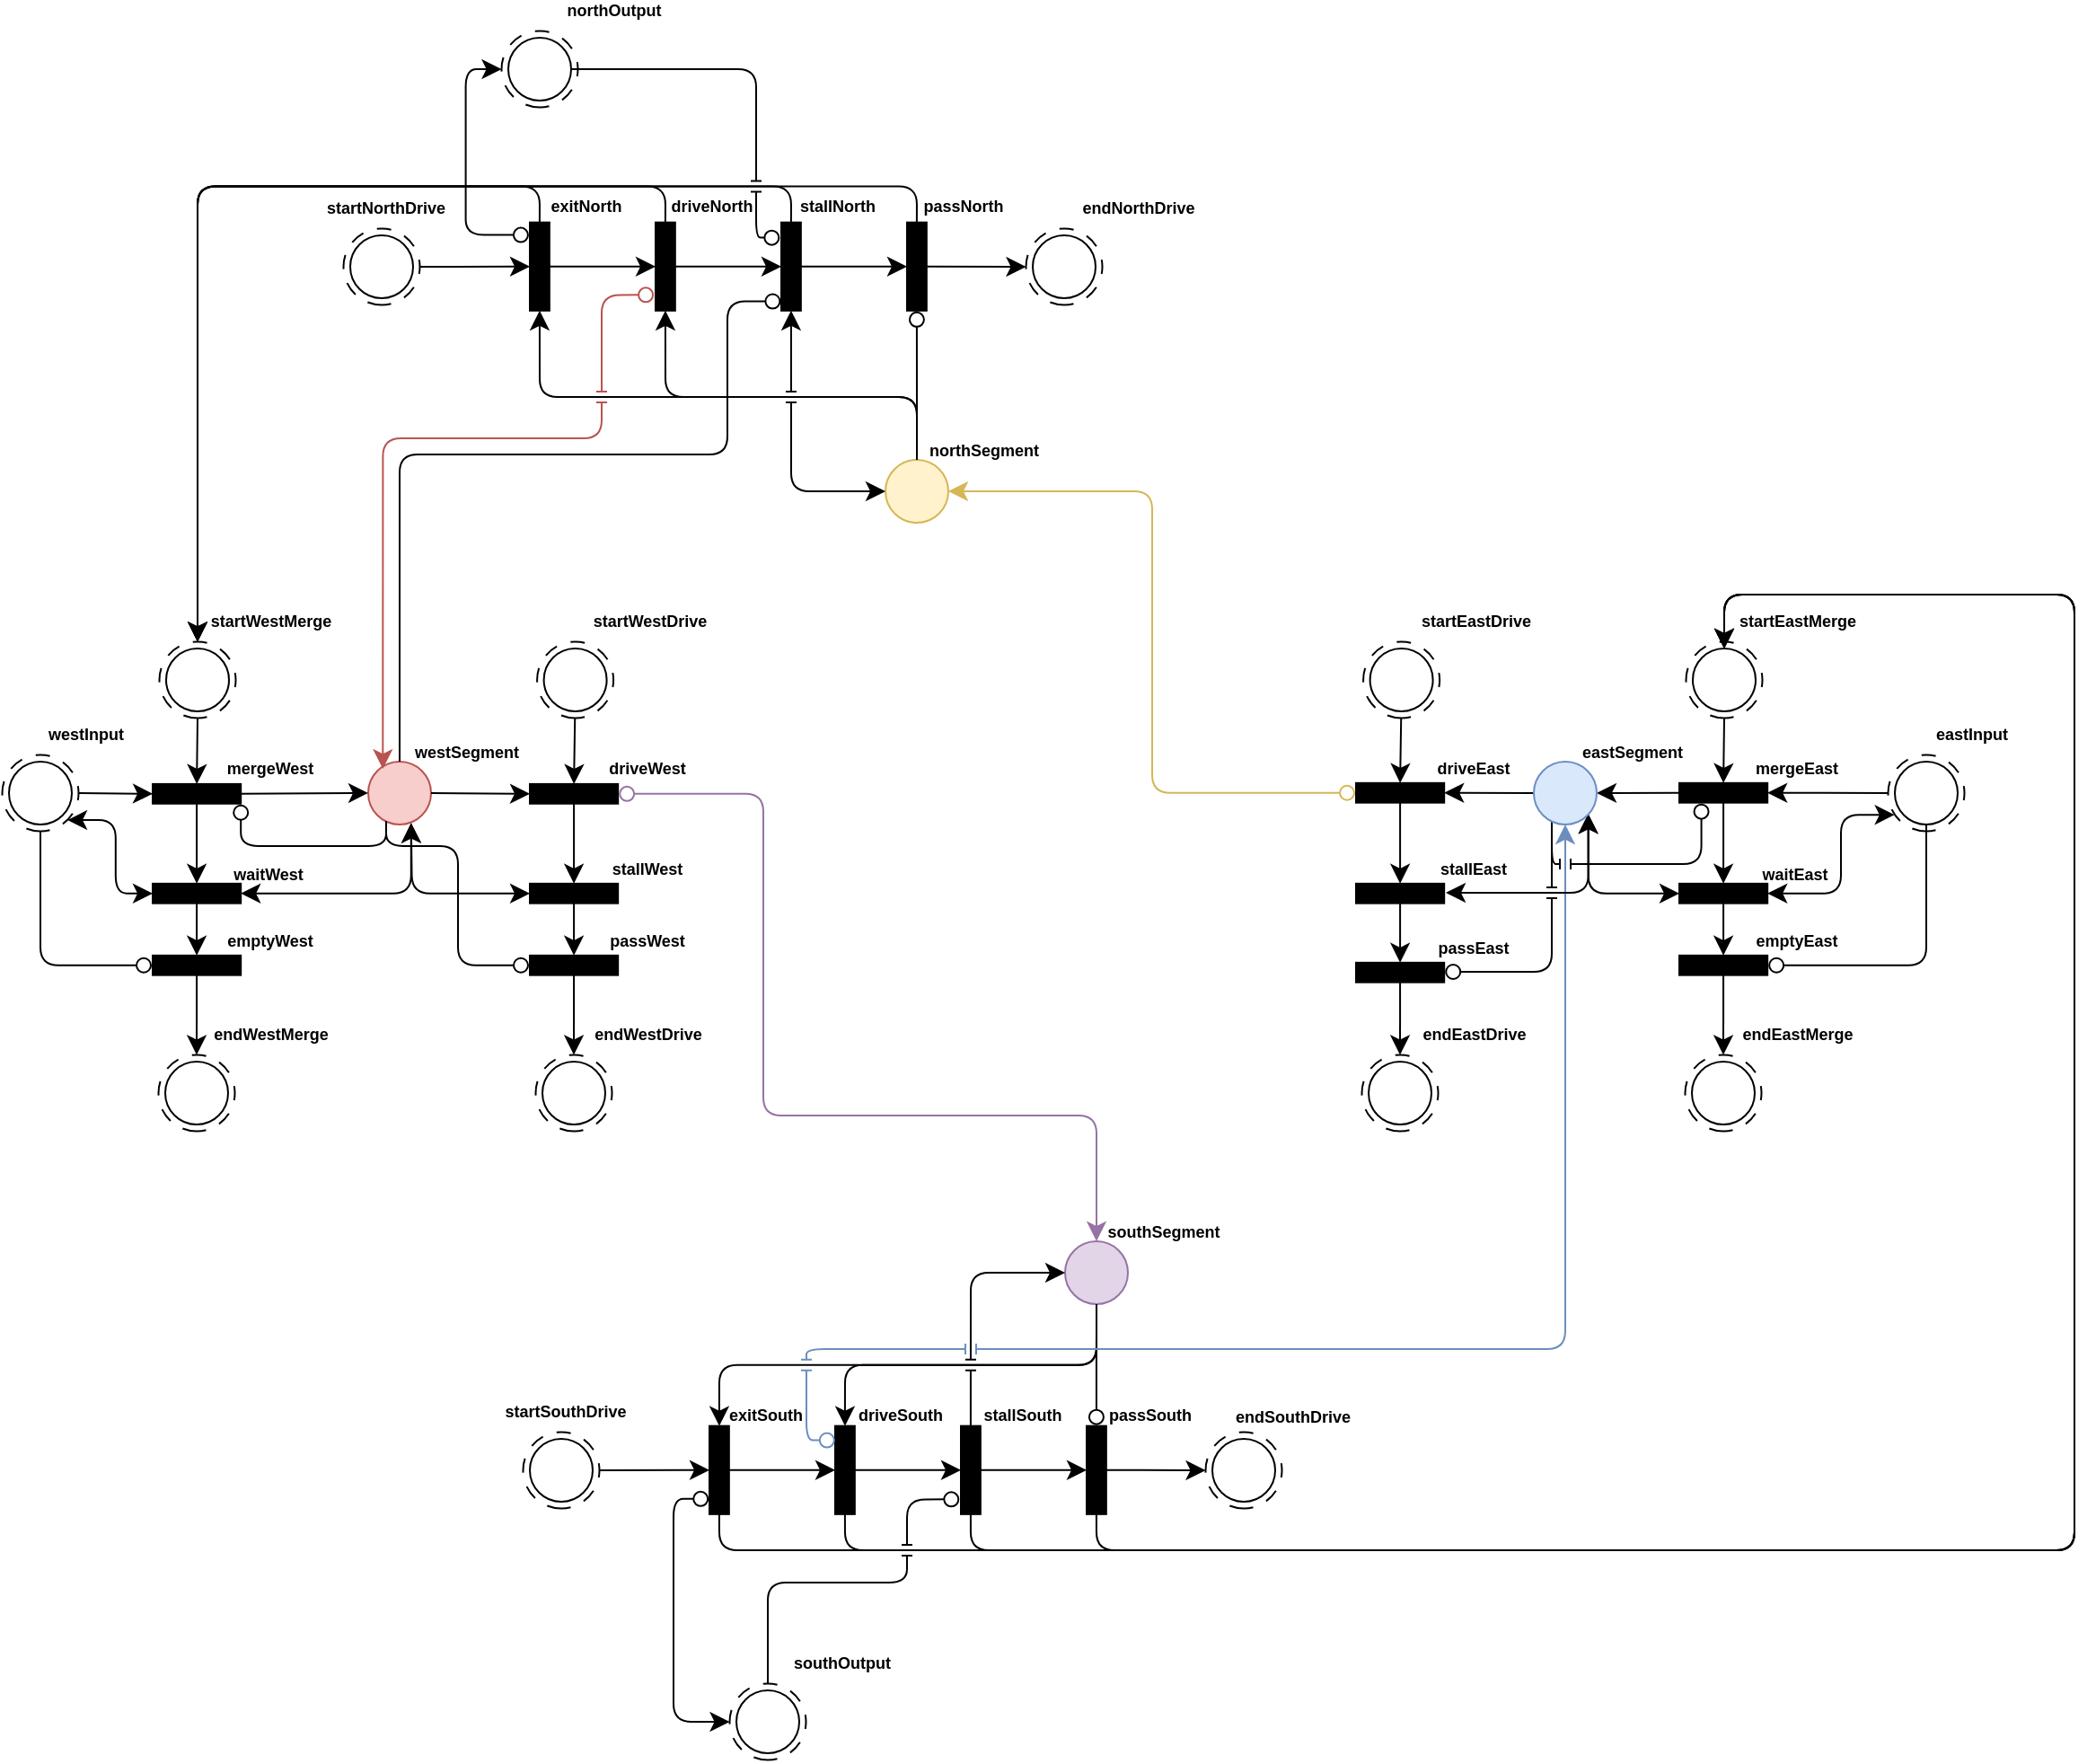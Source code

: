 <mxfile version="22.1.2" type="device">
  <diagram name="core" id="0783ab3e-0a74-02c8-0abd-f7b4e66b4bec">
    <mxGraphModel dx="2936" dy="1228" grid="1" gridSize="10" guides="1" tooltips="1" connect="1" arrows="1" fold="1" page="1" pageScale="1" pageWidth="850" pageHeight="1100" background="none" math="0" shadow="0">
      <root>
        <mxCell id="0" />
        <mxCell id="1" parent="0" />
        <mxCell id="R2zl7MKmkN0muqvOy9qm-15" style="edgeStyle=none;curved=1;rounded=0;orthogonalLoop=1;jettySize=auto;html=1;entryX=0.5;entryY=0;entryDx=0;entryDy=0;fontSize=12;startSize=8;endSize=8;" parent="1" source="R2zl7MKmkN0muqvOy9qm-13" target="R2zl7MKmkN0muqvOy9qm-1" edge="1">
          <mxGeometry relative="1" as="geometry" />
        </mxCell>
        <mxCell id="R2zl7MKmkN0muqvOy9qm-19" value="" style="group" parent="1" vertex="1" connectable="0">
          <mxGeometry x="100" y="424.54" width="70.91" height="21.83" as="geometry" />
        </mxCell>
        <mxCell id="R2zl7MKmkN0muqvOy9qm-6" value="" style="group" parent="R2zl7MKmkN0muqvOy9qm-19" vertex="1" connectable="0">
          <mxGeometry y="5.46" width="60" height="16.37" as="geometry" />
        </mxCell>
        <mxCell id="R2zl7MKmkN0muqvOy9qm-1" value="" style="rounded=0;whiteSpace=wrap;html=1;fontSize=16;fillColor=#000000;" parent="R2zl7MKmkN0muqvOy9qm-6" vertex="1">
          <mxGeometry y="5.457" width="49.091" height="10.913" as="geometry" />
        </mxCell>
        <mxCell id="R2zl7MKmkN0muqvOy9qm-5" value="&lt;b&gt;mergeWest&lt;/b&gt;" style="text;html=1;strokeColor=none;fillColor=none;align=center;verticalAlign=middle;whiteSpace=wrap;rounded=0;fontSize=9;" parent="R2zl7MKmkN0muqvOy9qm-19" vertex="1">
          <mxGeometry x="60.001" width="10.909" height="5.457" as="geometry" />
        </mxCell>
        <mxCell id="R2zl7MKmkN0muqvOy9qm-20" value="" style="group" parent="1" vertex="1" connectable="0">
          <mxGeometry x="100" y="480" width="70.91" height="21.83" as="geometry" />
        </mxCell>
        <mxCell id="R2zl7MKmkN0muqvOy9qm-21" value="" style="group" parent="R2zl7MKmkN0muqvOy9qm-20" vertex="1" connectable="0">
          <mxGeometry y="5.46" width="60" height="16.37" as="geometry" />
        </mxCell>
        <mxCell id="R2zl7MKmkN0muqvOy9qm-22" value="" style="rounded=0;whiteSpace=wrap;html=1;fontSize=16;fillColor=#000000;" parent="R2zl7MKmkN0muqvOy9qm-21" vertex="1">
          <mxGeometry y="5.457" width="49.091" height="10.913" as="geometry" />
        </mxCell>
        <mxCell id="R2zl7MKmkN0muqvOy9qm-23" value="&lt;b&gt;waitWest&lt;/b&gt;" style="text;html=1;strokeColor=none;fillColor=none;align=center;verticalAlign=middle;whiteSpace=wrap;rounded=0;fontSize=9;" parent="R2zl7MKmkN0muqvOy9qm-20" vertex="1">
          <mxGeometry x="59.001" y="3" width="10.909" height="5.457" as="geometry" />
        </mxCell>
        <mxCell id="R2zl7MKmkN0muqvOy9qm-27" value="" style="group" parent="1" vertex="1" connectable="0">
          <mxGeometry x="107.5" y="340" width="68.75" height="60" as="geometry" />
        </mxCell>
        <mxCell id="R2zl7MKmkN0muqvOy9qm-10" value="" style="group" parent="R2zl7MKmkN0muqvOy9qm-27" vertex="1" connectable="0">
          <mxGeometry y="10" width="52.5" height="50" as="geometry" />
        </mxCell>
        <mxCell id="R2zl7MKmkN0muqvOy9qm-14" value="" style="group" parent="R2zl7MKmkN0muqvOy9qm-10" vertex="1" connectable="0">
          <mxGeometry x="-3.75" width="56.25" height="48.75" as="geometry" />
        </mxCell>
        <object label="" markers="●" placeholders="1" id="R2zl7MKmkN0muqvOy9qm-13">
          <mxCell style="ellipse;whiteSpace=wrap;html=1;aspect=fixed;fontSize=16;direction=south;perimeterSpacing=0;strokeWidth=1;dashed=1;dashPattern=8 8;" parent="R2zl7MKmkN0muqvOy9qm-14" vertex="1">
            <mxGeometry y="6.25" width="42.5" height="42.5" as="geometry" />
          </mxCell>
        </object>
        <object label="" markers="●" placeholders="1" id="R2zl7MKmkN0muqvOy9qm-11">
          <mxCell style="ellipse;whiteSpace=wrap;html=1;aspect=fixed;fontSize=16;direction=south;perimeterSpacing=0;strokeWidth=1;" parent="R2zl7MKmkN0muqvOy9qm-14" vertex="1">
            <mxGeometry x="3.75" y="10" width="35" height="35" as="geometry" />
          </mxCell>
        </object>
        <mxCell id="R2zl7MKmkN0muqvOy9qm-12" value="&lt;b&gt;startWestMerge&lt;/b&gt;" style="text;html=1;strokeColor=none;fillColor=none;align=center;verticalAlign=middle;whiteSpace=wrap;rounded=0;fontSize=9;" parent="R2zl7MKmkN0muqvOy9qm-27" vertex="1">
          <mxGeometry x="48.75" width="20" height="10" as="geometry" />
        </mxCell>
        <mxCell id="R2zl7MKmkN0muqvOy9qm-34" style="edgeStyle=none;curved=1;rounded=0;orthogonalLoop=1;jettySize=auto;html=1;exitX=0.5;exitY=1;exitDx=0;exitDy=0;entryX=0.5;entryY=0;entryDx=0;entryDy=0;fontSize=12;startSize=8;endSize=8;" parent="1" source="R2zl7MKmkN0muqvOy9qm-1" target="R2zl7MKmkN0muqvOy9qm-22" edge="1">
          <mxGeometry relative="1" as="geometry" />
        </mxCell>
        <mxCell id="R2zl7MKmkN0muqvOy9qm-35" value="" style="group" parent="1" vertex="1" connectable="0">
          <mxGeometry x="100" y="520" width="70.91" height="21.83" as="geometry" />
        </mxCell>
        <mxCell id="R2zl7MKmkN0muqvOy9qm-36" value="" style="group" parent="R2zl7MKmkN0muqvOy9qm-35" vertex="1" connectable="0">
          <mxGeometry y="5.46" width="60" height="16.37" as="geometry" />
        </mxCell>
        <mxCell id="R2zl7MKmkN0muqvOy9qm-37" value="" style="rounded=0;whiteSpace=wrap;html=1;fontSize=16;fillColor=#000000;" parent="R2zl7MKmkN0muqvOy9qm-36" vertex="1">
          <mxGeometry y="5.457" width="49.091" height="10.913" as="geometry" />
        </mxCell>
        <mxCell id="R2zl7MKmkN0muqvOy9qm-38" value="&lt;b&gt;emptyWest&lt;/b&gt;" style="text;html=1;strokeColor=none;fillColor=none;align=center;verticalAlign=middle;whiteSpace=wrap;rounded=0;fontSize=9;" parent="R2zl7MKmkN0muqvOy9qm-35" vertex="1">
          <mxGeometry x="60.001" width="10.909" height="5.457" as="geometry" />
        </mxCell>
        <mxCell id="R2zl7MKmkN0muqvOy9qm-39" style="edgeStyle=none;curved=1;rounded=0;orthogonalLoop=1;jettySize=auto;html=1;exitX=0.5;exitY=1;exitDx=0;exitDy=0;entryX=0.5;entryY=0;entryDx=0;entryDy=0;fontSize=12;startSize=8;endSize=8;" parent="1" source="R2zl7MKmkN0muqvOy9qm-22" target="R2zl7MKmkN0muqvOy9qm-37" edge="1">
          <mxGeometry relative="1" as="geometry" />
        </mxCell>
        <mxCell id="R2zl7MKmkN0muqvOy9qm-40" value="" style="group" parent="1" vertex="1" connectable="0">
          <mxGeometry x="107" y="570" width="68.75" height="60" as="geometry" />
        </mxCell>
        <mxCell id="R2zl7MKmkN0muqvOy9qm-41" value="" style="group" parent="R2zl7MKmkN0muqvOy9qm-40" vertex="1" connectable="0">
          <mxGeometry y="10" width="52.5" height="50" as="geometry" />
        </mxCell>
        <mxCell id="R2zl7MKmkN0muqvOy9qm-42" value="" style="group" parent="R2zl7MKmkN0muqvOy9qm-41" vertex="1" connectable="0">
          <mxGeometry x="-3.75" width="56.25" height="48.75" as="geometry" />
        </mxCell>
        <object label="" markers="●" placeholders="1" id="R2zl7MKmkN0muqvOy9qm-43">
          <mxCell style="ellipse;whiteSpace=wrap;html=1;aspect=fixed;fontSize=16;direction=south;perimeterSpacing=0;strokeWidth=1;dashed=1;dashPattern=8 8;" parent="R2zl7MKmkN0muqvOy9qm-42" vertex="1">
            <mxGeometry y="6.25" width="42.5" height="42.5" as="geometry" />
          </mxCell>
        </object>
        <object label="" markers="●" placeholders="1" id="R2zl7MKmkN0muqvOy9qm-44">
          <mxCell style="ellipse;whiteSpace=wrap;html=1;aspect=fixed;fontSize=16;direction=south;perimeterSpacing=0;strokeWidth=1;" parent="R2zl7MKmkN0muqvOy9qm-42" vertex="1">
            <mxGeometry x="3.75" y="10" width="35" height="35" as="geometry" />
          </mxCell>
        </object>
        <mxCell id="R2zl7MKmkN0muqvOy9qm-45" value="&lt;b&gt;endWestMerge&lt;/b&gt;" style="text;html=1;strokeColor=none;fillColor=none;align=center;verticalAlign=middle;whiteSpace=wrap;rounded=0;fontSize=9;" parent="R2zl7MKmkN0muqvOy9qm-40" vertex="1">
          <mxGeometry x="48.75" width="20" height="10" as="geometry" />
        </mxCell>
        <mxCell id="R2zl7MKmkN0muqvOy9qm-46" style="edgeStyle=none;curved=1;rounded=0;orthogonalLoop=1;jettySize=auto;html=1;exitX=0.5;exitY=1;exitDx=0;exitDy=0;entryX=0;entryY=0.5;entryDx=0;entryDy=0;fontSize=12;startSize=8;endSize=8;" parent="1" source="R2zl7MKmkN0muqvOy9qm-37" target="R2zl7MKmkN0muqvOy9qm-43" edge="1">
          <mxGeometry relative="1" as="geometry" />
        </mxCell>
        <mxCell id="R2zl7MKmkN0muqvOy9qm-47" value="" style="group" parent="1" vertex="1" connectable="0">
          <mxGeometry x="20" y="403" width="68.75" height="60" as="geometry" />
        </mxCell>
        <mxCell id="R2zl7MKmkN0muqvOy9qm-48" value="" style="group" parent="R2zl7MKmkN0muqvOy9qm-47" vertex="1" connectable="0">
          <mxGeometry y="10" width="52.5" height="50" as="geometry" />
        </mxCell>
        <mxCell id="R2zl7MKmkN0muqvOy9qm-49" value="" style="group" parent="R2zl7MKmkN0muqvOy9qm-48" vertex="1" connectable="0">
          <mxGeometry x="-3.75" width="56.25" height="48.75" as="geometry" />
        </mxCell>
        <object label="" markers="●" placeholders="1" id="R2zl7MKmkN0muqvOy9qm-50">
          <mxCell style="ellipse;whiteSpace=wrap;html=1;aspect=fixed;fontSize=16;direction=south;perimeterSpacing=0;strokeWidth=1;dashed=1;dashPattern=8 8;" parent="R2zl7MKmkN0muqvOy9qm-49" vertex="1">
            <mxGeometry y="6.25" width="42.5" height="42.5" as="geometry" />
          </mxCell>
        </object>
        <object label="" markers="●" placeholders="1" id="R2zl7MKmkN0muqvOy9qm-51">
          <mxCell style="ellipse;whiteSpace=wrap;html=1;aspect=fixed;fontSize=16;direction=south;perimeterSpacing=0;strokeWidth=1;" parent="R2zl7MKmkN0muqvOy9qm-49" vertex="1">
            <mxGeometry x="3.75" y="10" width="35" height="35" as="geometry" />
          </mxCell>
        </object>
        <mxCell id="R2zl7MKmkN0muqvOy9qm-52" value="&lt;b&gt;westInput&lt;/b&gt;" style="text;html=1;strokeColor=none;fillColor=none;align=center;verticalAlign=middle;whiteSpace=wrap;rounded=0;fontSize=9;" parent="R2zl7MKmkN0muqvOy9qm-47" vertex="1">
          <mxGeometry x="32.5" width="20" height="10" as="geometry" />
        </mxCell>
        <mxCell id="R2zl7MKmkN0muqvOy9qm-53" style="edgeStyle=none;curved=1;rounded=0;orthogonalLoop=1;jettySize=auto;html=1;exitX=0.5;exitY=0;exitDx=0;exitDy=0;entryX=0;entryY=0.5;entryDx=0;entryDy=0;fontSize=12;startSize=8;endSize=8;" parent="1" source="R2zl7MKmkN0muqvOy9qm-50" target="R2zl7MKmkN0muqvOy9qm-1" edge="1">
          <mxGeometry relative="1" as="geometry" />
        </mxCell>
        <mxCell id="R2zl7MKmkN0muqvOy9qm-54" style="edgeStyle=orthogonalEdgeStyle;rounded=1;orthogonalLoop=1;jettySize=auto;html=1;exitX=1;exitY=0;exitDx=0;exitDy=0;entryX=0;entryY=0.5;entryDx=0;entryDy=0;fontSize=12;startSize=8;endSize=8;startArrow=classic;startFill=1;" parent="1" source="R2zl7MKmkN0muqvOy9qm-50" target="R2zl7MKmkN0muqvOy9qm-22" edge="1">
          <mxGeometry relative="1" as="geometry" />
        </mxCell>
        <mxCell id="R2zl7MKmkN0muqvOy9qm-55" style="edgeStyle=orthogonalEdgeStyle;rounded=1;orthogonalLoop=1;jettySize=auto;html=1;exitX=1;exitY=0.5;exitDx=0;exitDy=0;entryX=0;entryY=0.5;entryDx=0;entryDy=0;fontSize=12;startSize=8;endSize=3;endArrow=circle;endFill=0;" parent="1" source="R2zl7MKmkN0muqvOy9qm-50" target="R2zl7MKmkN0muqvOy9qm-37" edge="1">
          <mxGeometry relative="1" as="geometry" />
        </mxCell>
        <mxCell id="R2zl7MKmkN0muqvOy9qm-187" style="edgeStyle=orthogonalEdgeStyle;rounded=1;orthogonalLoop=1;jettySize=auto;html=1;exitX=0;exitY=0.5;exitDx=0;exitDy=0;exitPerimeter=0;entryX=0;entryY=0.5;entryDx=0;entryDy=0;fontSize=12;startSize=8;endSize=8;" parent="1" source="R2zl7MKmkN0muqvOy9qm-137" target="R2zl7MKmkN0muqvOy9qm-13" edge="1">
          <mxGeometry relative="1" as="geometry" />
        </mxCell>
        <mxCell id="R2zl7MKmkN0muqvOy9qm-189" style="edgeStyle=orthogonalEdgeStyle;rounded=1;orthogonalLoop=1;jettySize=auto;html=1;exitX=0;exitY=0.5;exitDx=0;exitDy=0;exitPerimeter=0;entryX=0;entryY=0.5;entryDx=0;entryDy=0;fontSize=12;startSize=8;endSize=8;" parent="1" source="R2zl7MKmkN0muqvOy9qm-154" target="R2zl7MKmkN0muqvOy9qm-13" edge="1">
          <mxGeometry relative="1" as="geometry" />
        </mxCell>
        <mxCell id="R2zl7MKmkN0muqvOy9qm-190" style="edgeStyle=orthogonalEdgeStyle;rounded=1;orthogonalLoop=1;jettySize=auto;html=1;exitX=0;exitY=0.5;exitDx=0;exitDy=0;exitPerimeter=0;entryX=0;entryY=0.5;entryDx=0;entryDy=0;fontSize=12;startSize=8;endSize=8;" parent="1" source="R2zl7MKmkN0muqvOy9qm-157" target="R2zl7MKmkN0muqvOy9qm-13" edge="1">
          <mxGeometry relative="1" as="geometry" />
        </mxCell>
        <mxCell id="R2zl7MKmkN0muqvOy9qm-191" style="edgeStyle=orthogonalEdgeStyle;rounded=1;orthogonalLoop=1;jettySize=auto;html=1;exitX=0;exitY=0.5;exitDx=0;exitDy=0;exitPerimeter=0;entryX=0;entryY=0.5;entryDx=0;entryDy=0;fontSize=12;startSize=8;endSize=8;" parent="1" source="R2zl7MKmkN0muqvOy9qm-160" target="R2zl7MKmkN0muqvOy9qm-13" edge="1">
          <mxGeometry relative="1" as="geometry" />
        </mxCell>
        <mxCell id="R2zl7MKmkN0muqvOy9qm-199" value="" style="group;fontSize=16;" parent="1" vertex="1" connectable="0">
          <mxGeometry x="608" y="680" width="55" height="45" as="geometry" />
        </mxCell>
        <mxCell id="R2zl7MKmkN0muqvOy9qm-200" value="&lt;b&gt;southSegment&lt;/b&gt;" style="text;html=1;strokeColor=none;fillColor=none;align=center;verticalAlign=middle;whiteSpace=wrap;rounded=0;fontSize=9;container=0;" parent="R2zl7MKmkN0muqvOy9qm-199" vertex="1">
          <mxGeometry x="45" width="20" height="10" as="geometry" />
        </mxCell>
        <object label="" markers="●" placeholders="1" id="R2zl7MKmkN0muqvOy9qm-201">
          <mxCell style="ellipse;whiteSpace=wrap;html=1;aspect=fixed;fontSize=16;direction=south;points=[[0,0.5,0,0,0],[0.5,0,0,0,0],[0.5,1,0,0,0],[1,0.5,0,0,0]];fillColor=#e1d5e7;strokeColor=#9673a6;" parent="R2zl7MKmkN0muqvOy9qm-199" vertex="1">
            <mxGeometry y="10" width="35" height="35" as="geometry" />
          </mxCell>
        </object>
        <mxCell id="R2zl7MKmkN0muqvOy9qm-202" value="" style="group;fontSize=16;" parent="1" vertex="1" connectable="0">
          <mxGeometry x="220" y="412.96" width="55" height="45" as="geometry" />
        </mxCell>
        <mxCell id="R2zl7MKmkN0muqvOy9qm-203" value="&lt;b&gt;westSegment&lt;/b&gt;" style="text;html=1;strokeColor=none;fillColor=none;align=center;verticalAlign=middle;whiteSpace=wrap;rounded=0;fontSize=9;container=0;" parent="R2zl7MKmkN0muqvOy9qm-202" vertex="1">
          <mxGeometry x="45" width="20" height="10" as="geometry" />
        </mxCell>
        <object label="" markers="●" placeholders="1" id="R2zl7MKmkN0muqvOy9qm-204">
          <mxCell style="ellipse;whiteSpace=wrap;html=1;aspect=fixed;fontSize=16;direction=south;points=[[0,0.5,0,0,0],[0.5,0,0,0,0],[0.5,1,0,0,0],[1,0.5,0,0,0]];fillColor=#f8cecc;strokeColor=#b85450;" parent="R2zl7MKmkN0muqvOy9qm-202" vertex="1">
            <mxGeometry y="10" width="35" height="35" as="geometry" />
          </mxCell>
        </object>
        <mxCell id="R2zl7MKmkN0muqvOy9qm-205" style="edgeStyle=none;curved=1;rounded=0;orthogonalLoop=1;jettySize=auto;html=1;exitX=1;exitY=0.5;exitDx=0;exitDy=0;entryX=0.5;entryY=1;entryDx=0;entryDy=0;entryPerimeter=0;fontSize=12;startSize=8;endSize=8;" parent="1" source="R2zl7MKmkN0muqvOy9qm-1" target="R2zl7MKmkN0muqvOy9qm-204" edge="1">
          <mxGeometry relative="1" as="geometry" />
        </mxCell>
        <mxCell id="R2zl7MKmkN0muqvOy9qm-208" style="edgeStyle=orthogonalEdgeStyle;rounded=1;orthogonalLoop=1;jettySize=auto;html=1;entryX=1;entryY=1;entryDx=0;entryDy=0;fontSize=12;startSize=8;endSize=3;endArrow=circle;endFill=0;" parent="1" source="R2zl7MKmkN0muqvOy9qm-204" target="R2zl7MKmkN0muqvOy9qm-1" edge="1">
          <mxGeometry relative="1" as="geometry">
            <Array as="points">
              <mxPoint x="230" y="470" />
              <mxPoint x="149" y="470" />
            </Array>
          </mxGeometry>
        </mxCell>
        <mxCell id="R2zl7MKmkN0muqvOy9qm-213" value="" style="group;fontSize=16;" parent="1" vertex="1" connectable="0">
          <mxGeometry x="310" y="424.54" width="70.91" height="21.83" as="geometry" />
        </mxCell>
        <mxCell id="R2zl7MKmkN0muqvOy9qm-214" value="" style="group;points=[[0,0.5,0,0,0],[0.5,0,0,0,0],[0.5,1,0,0,0],[1,0.5,0,0,0]];fontSize=16;" parent="R2zl7MKmkN0muqvOy9qm-213" vertex="1" connectable="0">
          <mxGeometry y="5.46" width="60" height="16.37" as="geometry" />
        </mxCell>
        <mxCell id="R2zl7MKmkN0muqvOy9qm-215" value="" style="rounded=0;whiteSpace=wrap;html=1;fontSize=16;fillColor=#000000;points=[[0,0.5,0,0,0],[0.5,0,0,0,0],[0.5,1,0,0,0],[1,0.5,0,0,0]];" parent="R2zl7MKmkN0muqvOy9qm-214" vertex="1">
          <mxGeometry y="5.457" width="49.091" height="10.913" as="geometry" />
        </mxCell>
        <mxCell id="R2zl7MKmkN0muqvOy9qm-216" value="&lt;b style=&quot;font-size: 9px;&quot;&gt;driveWest&lt;/b&gt;" style="text;html=1;strokeColor=none;fillColor=none;align=center;verticalAlign=middle;whiteSpace=wrap;rounded=0;fontSize=9;" parent="R2zl7MKmkN0muqvOy9qm-213" vertex="1">
          <mxGeometry x="60.001" width="10.909" height="5.457" as="geometry" />
        </mxCell>
        <mxCell id="R2zl7MKmkN0muqvOy9qm-217" value="" style="group;fontSize=16;" parent="1" vertex="1" connectable="0">
          <mxGeometry x="310" y="480.0" width="70.91" height="21.83" as="geometry" />
        </mxCell>
        <mxCell id="R2zl7MKmkN0muqvOy9qm-218" value="" style="group;points=[[0,0.5,0,0,0],[0.5,0,0,0,0],[0.5,1,0,0,0],[1,0.5,0,0,0]];fontSize=16;" parent="R2zl7MKmkN0muqvOy9qm-217" vertex="1" connectable="0">
          <mxGeometry y="5.46" width="60" height="16.37" as="geometry" />
        </mxCell>
        <mxCell id="R2zl7MKmkN0muqvOy9qm-258" style="edgeStyle=orthogonalEdgeStyle;rounded=1;orthogonalLoop=1;jettySize=auto;html=1;exitX=0;exitY=0.5;exitDx=0;exitDy=0;exitPerimeter=0;fontSize=12;startSize=8;endSize=8;startArrow=classic;startFill=1;" parent="R2zl7MKmkN0muqvOy9qm-218" source="R2zl7MKmkN0muqvOy9qm-219" edge="1">
          <mxGeometry relative="1" as="geometry">
            <mxPoint x="-66.093" y="-28.282" as="targetPoint" />
          </mxGeometry>
        </mxCell>
        <mxCell id="R2zl7MKmkN0muqvOy9qm-219" value="" style="rounded=0;whiteSpace=wrap;html=1;fontSize=16;fillColor=#000000;points=[[0,0.5,0,0,0],[0.5,0,0,0,0],[0.5,1,0,0,0],[1,0.5,0,0,0]];" parent="R2zl7MKmkN0muqvOy9qm-218" vertex="1">
          <mxGeometry y="5.457" width="49.091" height="10.913" as="geometry" />
        </mxCell>
        <mxCell id="R2zl7MKmkN0muqvOy9qm-220" value="&lt;b style=&quot;font-size: 9px;&quot;&gt;stallWest&lt;/b&gt;" style="text;html=1;strokeColor=none;fillColor=none;align=center;verticalAlign=middle;whiteSpace=wrap;rounded=0;fontSize=9;" parent="R2zl7MKmkN0muqvOy9qm-217" vertex="1">
          <mxGeometry x="60.001" width="10.909" height="5.457" as="geometry" />
        </mxCell>
        <mxCell id="R2zl7MKmkN0muqvOy9qm-221" value="" style="group;fontSize=16;" parent="1" vertex="1" connectable="0">
          <mxGeometry x="310" y="520" width="70.91" height="21.83" as="geometry" />
        </mxCell>
        <mxCell id="R2zl7MKmkN0muqvOy9qm-222" value="" style="group;points=[[0,0.5,0,0,0],[0.5,0,0,0,0],[0.5,1,0,0,0],[1,0.5,0,0,0]];fontSize=16;" parent="R2zl7MKmkN0muqvOy9qm-221" vertex="1" connectable="0">
          <mxGeometry y="5.46" width="60" height="16.37" as="geometry" />
        </mxCell>
        <mxCell id="R2zl7MKmkN0muqvOy9qm-223" value="" style="rounded=0;whiteSpace=wrap;html=1;fontSize=16;fillColor=#000000;points=[[0,0.5,0,0,0],[0.5,0,0,0,0],[0.5,1,0,0,0],[1,0.5,0,0,0]];" parent="R2zl7MKmkN0muqvOy9qm-222" vertex="1">
          <mxGeometry y="5.457" width="49.091" height="10.913" as="geometry" />
        </mxCell>
        <mxCell id="R2zl7MKmkN0muqvOy9qm-224" value="&lt;b style=&quot;font-size: 9px;&quot;&gt;passWest&lt;/b&gt;" style="text;html=1;strokeColor=none;fillColor=none;align=center;verticalAlign=middle;whiteSpace=wrap;rounded=0;fontSize=9;" parent="R2zl7MKmkN0muqvOy9qm-221" vertex="1">
          <mxGeometry x="60.001" width="10.909" height="5.457" as="geometry" />
        </mxCell>
        <mxCell id="R2zl7MKmkN0muqvOy9qm-225" value="" style="group;fontSize=16;" parent="1" vertex="1" connectable="0">
          <mxGeometry x="317.8" y="340" width="68.75" height="60" as="geometry" />
        </mxCell>
        <mxCell id="R2zl7MKmkN0muqvOy9qm-226" value="" style="group;fontSize=16;" parent="R2zl7MKmkN0muqvOy9qm-225" vertex="1" connectable="0">
          <mxGeometry y="10" width="52.5" height="50" as="geometry" />
        </mxCell>
        <mxCell id="R2zl7MKmkN0muqvOy9qm-227" value="" style="group;fontSize=16;" parent="R2zl7MKmkN0muqvOy9qm-226" vertex="1" connectable="0">
          <mxGeometry x="-3.75" width="56.25" height="48.75" as="geometry" />
        </mxCell>
        <object label="" markers="●" placeholders="1" id="R2zl7MKmkN0muqvOy9qm-228">
          <mxCell style="ellipse;whiteSpace=wrap;html=1;aspect=fixed;fontSize=16;direction=south;perimeterSpacing=0;strokeWidth=1;dashed=1;dashPattern=8 8;points=[[0,0.5,0,0,0],[0.5,0,0,0,0],[0.5,1,0,0,0],[1,0.5,0,0,0]];" parent="R2zl7MKmkN0muqvOy9qm-227" vertex="1">
            <mxGeometry y="6.25" width="42.5" height="42.5" as="geometry" />
          </mxCell>
        </object>
        <object label="" markers="●" placeholders="1" id="R2zl7MKmkN0muqvOy9qm-229">
          <mxCell style="ellipse;whiteSpace=wrap;html=1;aspect=fixed;fontSize=16;direction=south;perimeterSpacing=0;strokeWidth=1;points=[];" parent="R2zl7MKmkN0muqvOy9qm-227" vertex="1">
            <mxGeometry x="3.75" y="10" width="35" height="35" as="geometry" />
          </mxCell>
        </object>
        <mxCell id="R2zl7MKmkN0muqvOy9qm-230" value="&lt;b&gt;startWestDrive&lt;/b&gt;" style="text;html=1;strokeColor=none;fillColor=none;align=center;verticalAlign=middle;whiteSpace=wrap;rounded=0;fontSize=9;" parent="R2zl7MKmkN0muqvOy9qm-225" vertex="1">
          <mxGeometry x="48.75" width="20" height="10" as="geometry" />
        </mxCell>
        <mxCell id="R2zl7MKmkN0muqvOy9qm-231" style="edgeStyle=none;curved=1;rounded=0;orthogonalLoop=1;jettySize=auto;html=1;entryX=0.5;entryY=0;entryDx=0;entryDy=0;entryPerimeter=0;fontSize=12;startSize=8;endSize=8;" parent="1" source="R2zl7MKmkN0muqvOy9qm-228" target="R2zl7MKmkN0muqvOy9qm-215" edge="1">
          <mxGeometry relative="1" as="geometry" />
        </mxCell>
        <mxCell id="R2zl7MKmkN0muqvOy9qm-232" style="edgeStyle=none;curved=1;rounded=0;orthogonalLoop=1;jettySize=auto;html=1;entryX=0;entryY=0.5;entryDx=0;entryDy=0;entryPerimeter=0;fontSize=12;startSize=8;endSize=8;" parent="1" source="R2zl7MKmkN0muqvOy9qm-204" target="R2zl7MKmkN0muqvOy9qm-215" edge="1">
          <mxGeometry relative="1" as="geometry" />
        </mxCell>
        <mxCell id="R2zl7MKmkN0muqvOy9qm-233" style="edgeStyle=none;curved=1;rounded=0;orthogonalLoop=1;jettySize=auto;html=1;entryX=0.5;entryY=0;entryDx=0;entryDy=0;entryPerimeter=0;fontSize=12;startSize=8;endSize=8;" parent="1" source="R2zl7MKmkN0muqvOy9qm-215" target="R2zl7MKmkN0muqvOy9qm-219" edge="1">
          <mxGeometry relative="1" as="geometry" />
        </mxCell>
        <mxCell id="R2zl7MKmkN0muqvOy9qm-234" style="edgeStyle=none;curved=1;rounded=0;orthogonalLoop=1;jettySize=auto;html=1;entryX=0.5;entryY=0;entryDx=0;entryDy=0;entryPerimeter=0;fontSize=12;startSize=8;endSize=8;" parent="1" source="R2zl7MKmkN0muqvOy9qm-219" target="R2zl7MKmkN0muqvOy9qm-223" edge="1">
          <mxGeometry relative="1" as="geometry" />
        </mxCell>
        <mxCell id="R2zl7MKmkN0muqvOy9qm-235" value="" style="group;fontSize=16;" parent="1" vertex="1" connectable="0">
          <mxGeometry x="317" y="570" width="68.75" height="60" as="geometry" />
        </mxCell>
        <mxCell id="R2zl7MKmkN0muqvOy9qm-236" value="" style="group;fontSize=16;" parent="R2zl7MKmkN0muqvOy9qm-235" vertex="1" connectable="0">
          <mxGeometry y="10" width="52.5" height="50" as="geometry" />
        </mxCell>
        <mxCell id="R2zl7MKmkN0muqvOy9qm-237" value="" style="group;fontSize=16;" parent="R2zl7MKmkN0muqvOy9qm-236" vertex="1" connectable="0">
          <mxGeometry x="-3.75" width="56.25" height="48.75" as="geometry" />
        </mxCell>
        <object label="" markers="●" placeholders="1" id="R2zl7MKmkN0muqvOy9qm-238">
          <mxCell style="ellipse;whiteSpace=wrap;html=1;aspect=fixed;fontSize=16;direction=south;perimeterSpacing=0;strokeWidth=1;dashed=1;dashPattern=8 8;points=[[0,0.5,0,0,0],[0.5,0,0,0,0],[0.5,1,0,0,0],[1,0.5,0,0,0]];" parent="R2zl7MKmkN0muqvOy9qm-237" vertex="1">
            <mxGeometry y="6.25" width="42.5" height="42.5" as="geometry" />
          </mxCell>
        </object>
        <object label="" markers="●" placeholders="1" id="R2zl7MKmkN0muqvOy9qm-239">
          <mxCell style="ellipse;whiteSpace=wrap;html=1;aspect=fixed;fontSize=16;direction=south;perimeterSpacing=0;strokeWidth=1;points=[];" parent="R2zl7MKmkN0muqvOy9qm-237" vertex="1">
            <mxGeometry x="3.75" y="10" width="35" height="35" as="geometry" />
          </mxCell>
        </object>
        <mxCell id="R2zl7MKmkN0muqvOy9qm-240" value="&lt;b&gt;endWestDrive&lt;/b&gt;" style="text;html=1;strokeColor=none;fillColor=none;align=center;verticalAlign=middle;whiteSpace=wrap;rounded=0;fontSize=9;" parent="R2zl7MKmkN0muqvOy9qm-235" vertex="1">
          <mxGeometry x="48.75" width="20" height="10" as="geometry" />
        </mxCell>
        <mxCell id="R2zl7MKmkN0muqvOy9qm-241" style="edgeStyle=none;curved=1;rounded=0;orthogonalLoop=1;jettySize=auto;html=1;exitX=0.5;exitY=1;exitDx=0;exitDy=0;exitPerimeter=0;entryX=0;entryY=0.5;entryDx=0;entryDy=0;entryPerimeter=0;fontSize=12;startSize=8;endSize=8;" parent="1" source="R2zl7MKmkN0muqvOy9qm-223" target="R2zl7MKmkN0muqvOy9qm-238" edge="1">
          <mxGeometry relative="1" as="geometry" />
        </mxCell>
        <mxCell id="R2zl7MKmkN0muqvOy9qm-248" style="edgeStyle=orthogonalEdgeStyle;rounded=1;orthogonalLoop=1;jettySize=auto;html=1;exitX=0.98;exitY=0.317;exitDx=0;exitDy=0;exitPerimeter=0;entryX=1;entryY=0.5;entryDx=0;entryDy=0;fontSize=12;startSize=8;endSize=8;startArrow=classic;startFill=1;" parent="1" source="R2zl7MKmkN0muqvOy9qm-204" target="R2zl7MKmkN0muqvOy9qm-22" edge="1">
          <mxGeometry relative="1" as="geometry">
            <Array as="points">
              <mxPoint x="244" y="496" />
            </Array>
          </mxGeometry>
        </mxCell>
        <mxCell id="R2zl7MKmkN0muqvOy9qm-257" style="edgeStyle=orthogonalEdgeStyle;rounded=1;orthogonalLoop=1;jettySize=auto;html=1;exitX=0.95;exitY=0.715;exitDx=0;exitDy=0;exitPerimeter=0;entryX=0;entryY=0.5;entryDx=0;entryDy=0;entryPerimeter=0;fontSize=12;startSize=8;endSize=3;endArrow=circle;endFill=0;" parent="1" source="R2zl7MKmkN0muqvOy9qm-204" target="R2zl7MKmkN0muqvOy9qm-223" edge="1">
          <mxGeometry relative="1" as="geometry">
            <Array as="points">
              <mxPoint x="230" y="470" />
              <mxPoint x="270" y="470" />
              <mxPoint x="270" y="536" />
            </Array>
          </mxGeometry>
        </mxCell>
        <mxCell id="R2zl7MKmkN0muqvOy9qm-264" style="edgeStyle=orthogonalEdgeStyle;rounded=1;orthogonalLoop=1;jettySize=auto;html=1;exitX=0;exitY=0.5;exitDx=0;exitDy=0;exitPerimeter=0;fontSize=12;startSize=8;endSize=3;jumpStyle=line;endArrow=circle;endFill=0;entryX=0.895;entryY=0.982;entryDx=0;entryDy=0;entryPerimeter=0;" parent="1" source="R2zl7MKmkN0muqvOy9qm-204" target="R2zl7MKmkN0muqvOy9qm-157" edge="1">
          <mxGeometry relative="1" as="geometry">
            <mxPoint x="450" y="168" as="targetPoint" />
            <Array as="points">
              <mxPoint x="238" y="252" />
              <mxPoint x="420" y="252" />
              <mxPoint x="420" y="167" />
            </Array>
          </mxGeometry>
        </mxCell>
        <mxCell id="R2zl7MKmkN0muqvOy9qm-268" value="" style="group;perimeterSpacing=0;strokeColor=none;" parent="1" vertex="1" connectable="0">
          <mxGeometry x="210" width="448.75" height="290" as="geometry" />
        </mxCell>
        <mxCell id="R2zl7MKmkN0muqvOy9qm-135" value="" style="group" parent="R2zl7MKmkN0muqvOy9qm-268" vertex="1" connectable="0">
          <mxGeometry x="99.999" y="111" width="25.821" height="60.919" as="geometry" />
        </mxCell>
        <mxCell id="R2zl7MKmkN0muqvOy9qm-137" value="" style="rounded=0;whiteSpace=wrap;html=1;fontSize=16;fillColor=#000000;points=[[0,0.5,0,0,0],[0.5,0,0,0,0],[0.5,1,0,0,0],[1,0.5,0,0,0]];rotation=90;container=0;" parent="R2zl7MKmkN0muqvOy9qm-135" vertex="1">
          <mxGeometry x="-19.089" y="30.917" width="49.091" height="10.913" as="geometry" />
        </mxCell>
        <mxCell id="R2zl7MKmkN0muqvOy9qm-152" value="" style="group" parent="R2zl7MKmkN0muqvOy9qm-268" vertex="1" connectable="0">
          <mxGeometry x="169.999" y="111" width="25.821" height="60.919" as="geometry" />
        </mxCell>
        <mxCell id="R2zl7MKmkN0muqvOy9qm-154" value="" style="rounded=0;whiteSpace=wrap;html=1;fontSize=16;fillColor=#000000;points=[[0,0.5,0,0,0],[0.5,0,0,0,0],[0.5,1,0,0,0],[1,0.5,0,0,0]];rotation=90;container=0;" parent="R2zl7MKmkN0muqvOy9qm-152" vertex="1">
          <mxGeometry x="-19.089" y="30.917" width="49.091" height="10.913" as="geometry" />
        </mxCell>
        <mxCell id="R2zl7MKmkN0muqvOy9qm-155" value="" style="group" parent="R2zl7MKmkN0muqvOy9qm-268" vertex="1" connectable="0">
          <mxGeometry x="239.999" y="111" width="25.821" height="60.919" as="geometry" />
        </mxCell>
        <mxCell id="R2zl7MKmkN0muqvOy9qm-157" value="" style="rounded=0;whiteSpace=wrap;html=1;fontSize=16;fillColor=#000000;points=[[0,0.5,0,0,0],[0.5,0,0,0,0],[0.5,1,0,0,0],[1,0.5,0,0,0]];rotation=90;container=0;" parent="R2zl7MKmkN0muqvOy9qm-155" vertex="1">
          <mxGeometry x="-19.089" y="30.917" width="49.091" height="10.913" as="geometry" />
        </mxCell>
        <mxCell id="R2zl7MKmkN0muqvOy9qm-158" value="" style="group" parent="R2zl7MKmkN0muqvOy9qm-268" vertex="1" connectable="0">
          <mxGeometry x="309.999" y="111" width="25.821" height="60.919" as="geometry" />
        </mxCell>
        <mxCell id="R2zl7MKmkN0muqvOy9qm-160" value="" style="rounded=0;whiteSpace=wrap;html=1;fontSize=16;fillColor=#000000;points=[[0,0.5,0,0,0],[0.5,0,0,0,0],[0.5,1,0,0,0],[1,0.5,0,0,0]];rotation=90;container=0;" parent="R2zl7MKmkN0muqvOy9qm-158" vertex="1">
          <mxGeometry x="-19.089" y="30.917" width="49.091" height="10.913" as="geometry" />
        </mxCell>
        <mxCell id="R2zl7MKmkN0muqvOy9qm-163" value="" style="group" parent="R2zl7MKmkN0muqvOy9qm-268" vertex="1" connectable="0">
          <mxGeometry x="88" width="68.75" height="60" as="geometry" />
        </mxCell>
        <mxCell id="R2zl7MKmkN0muqvOy9qm-164" value="" style="group" parent="R2zl7MKmkN0muqvOy9qm-163" vertex="1" connectable="0">
          <mxGeometry y="10" width="52.5" height="50" as="geometry" />
        </mxCell>
        <mxCell id="R2zl7MKmkN0muqvOy9qm-165" value="" style="group" parent="R2zl7MKmkN0muqvOy9qm-164" vertex="1" connectable="0">
          <mxGeometry x="-3.75" width="56.25" height="48.75" as="geometry" />
        </mxCell>
        <object label="" markers="●" placeholders="1" id="R2zl7MKmkN0muqvOy9qm-166">
          <mxCell style="ellipse;whiteSpace=wrap;html=1;aspect=fixed;fontSize=16;direction=south;perimeterSpacing=0;strokeWidth=1;dashed=1;dashPattern=8 8;" parent="R2zl7MKmkN0muqvOy9qm-165" vertex="1">
            <mxGeometry y="6.25" width="42.5" height="42.5" as="geometry" />
          </mxCell>
        </object>
        <object label="" markers="●" placeholders="1" id="R2zl7MKmkN0muqvOy9qm-167">
          <mxCell style="ellipse;whiteSpace=wrap;html=1;aspect=fixed;fontSize=16;direction=south;perimeterSpacing=0;strokeWidth=1;" parent="R2zl7MKmkN0muqvOy9qm-165" vertex="1">
            <mxGeometry x="3.75" y="10" width="35" height="35" as="geometry" />
          </mxCell>
        </object>
        <mxCell id="R2zl7MKmkN0muqvOy9qm-168" value="&lt;b&gt;northOutput&lt;/b&gt;" style="text;html=1;strokeColor=none;fillColor=none;align=center;verticalAlign=middle;whiteSpace=wrap;rounded=0;fontSize=9;" parent="R2zl7MKmkN0muqvOy9qm-163" vertex="1">
          <mxGeometry x="48.75" width="20" height="10" as="geometry" />
        </mxCell>
        <mxCell id="R2zl7MKmkN0muqvOy9qm-169" value="" style="group" parent="R2zl7MKmkN0muqvOy9qm-268" vertex="1" connectable="0">
          <mxGeometry y="110" width="68.75" height="60" as="geometry" />
        </mxCell>
        <mxCell id="R2zl7MKmkN0muqvOy9qm-170" value="" style="group" parent="R2zl7MKmkN0muqvOy9qm-169" vertex="1" connectable="0">
          <mxGeometry y="10" width="52.5" height="50" as="geometry" />
        </mxCell>
        <mxCell id="R2zl7MKmkN0muqvOy9qm-171" value="" style="group" parent="R2zl7MKmkN0muqvOy9qm-170" vertex="1" connectable="0">
          <mxGeometry x="-3.75" width="56.25" height="48.75" as="geometry" />
        </mxCell>
        <object label="" markers="●" placeholders="1" id="R2zl7MKmkN0muqvOy9qm-172">
          <mxCell style="ellipse;whiteSpace=wrap;html=1;aspect=fixed;fontSize=16;direction=south;perimeterSpacing=0;strokeWidth=1;dashed=1;dashPattern=8 8;" parent="R2zl7MKmkN0muqvOy9qm-171" vertex="1">
            <mxGeometry y="6.25" width="42.5" height="42.5" as="geometry" />
          </mxCell>
        </object>
        <object label="" markers="●" placeholders="1" id="R2zl7MKmkN0muqvOy9qm-173">
          <mxCell style="ellipse;whiteSpace=wrap;html=1;aspect=fixed;fontSize=16;direction=south;perimeterSpacing=0;strokeWidth=1;" parent="R2zl7MKmkN0muqvOy9qm-171" vertex="1">
            <mxGeometry x="3.75" y="10" width="35" height="35" as="geometry" />
          </mxCell>
        </object>
        <mxCell id="R2zl7MKmkN0muqvOy9qm-174" value="&lt;b&gt;startNorthDrive&lt;/b&gt;" style="text;html=1;strokeColor=none;fillColor=none;align=center;verticalAlign=middle;whiteSpace=wrap;rounded=0;fontSize=9;" parent="R2zl7MKmkN0muqvOy9qm-169" vertex="1">
          <mxGeometry x="10" width="20" height="10" as="geometry" />
        </mxCell>
        <mxCell id="R2zl7MKmkN0muqvOy9qm-175" value="" style="group" parent="R2zl7MKmkN0muqvOy9qm-268" vertex="1" connectable="0">
          <mxGeometry x="380" y="110" width="68.75" height="60" as="geometry" />
        </mxCell>
        <mxCell id="R2zl7MKmkN0muqvOy9qm-176" value="" style="group" parent="R2zl7MKmkN0muqvOy9qm-175" vertex="1" connectable="0">
          <mxGeometry y="10" width="52.5" height="50" as="geometry" />
        </mxCell>
        <mxCell id="R2zl7MKmkN0muqvOy9qm-177" value="" style="group" parent="R2zl7MKmkN0muqvOy9qm-176" vertex="1" connectable="0">
          <mxGeometry x="-3.75" width="56.25" height="48.75" as="geometry" />
        </mxCell>
        <object label="" markers="●" placeholders="1" id="R2zl7MKmkN0muqvOy9qm-178">
          <mxCell style="ellipse;whiteSpace=wrap;html=1;aspect=fixed;fontSize=16;direction=south;perimeterSpacing=0;strokeWidth=1;dashed=1;dashPattern=8 8;" parent="R2zl7MKmkN0muqvOy9qm-177" vertex="1">
            <mxGeometry y="6.25" width="42.5" height="42.5" as="geometry" />
          </mxCell>
        </object>
        <object label="" markers="●" placeholders="1" id="R2zl7MKmkN0muqvOy9qm-179">
          <mxCell style="ellipse;whiteSpace=wrap;html=1;aspect=fixed;fontSize=16;direction=south;perimeterSpacing=0;strokeWidth=1;" parent="R2zl7MKmkN0muqvOy9qm-177" vertex="1">
            <mxGeometry x="3.75" y="10" width="35" height="35" as="geometry" />
          </mxCell>
        </object>
        <mxCell id="R2zl7MKmkN0muqvOy9qm-180" value="&lt;b&gt;endNorthDrive&lt;/b&gt;" style="text;html=1;strokeColor=none;fillColor=none;align=center;verticalAlign=middle;whiteSpace=wrap;rounded=0;fontSize=9;" parent="R2zl7MKmkN0muqvOy9qm-175" vertex="1">
          <mxGeometry x="48.75" width="20" height="10" as="geometry" />
        </mxCell>
        <mxCell id="R2zl7MKmkN0muqvOy9qm-181" style="edgeStyle=none;curved=1;rounded=0;orthogonalLoop=1;jettySize=auto;html=1;exitX=0.5;exitY=0;exitDx=0;exitDy=0;entryX=0.5;entryY=1;entryDx=0;entryDy=0;entryPerimeter=0;fontSize=12;startSize=8;endSize=8;" parent="R2zl7MKmkN0muqvOy9qm-268" source="R2zl7MKmkN0muqvOy9qm-172" target="R2zl7MKmkN0muqvOy9qm-137" edge="1">
          <mxGeometry relative="1" as="geometry" />
        </mxCell>
        <mxCell id="R2zl7MKmkN0muqvOy9qm-182" style="edgeStyle=none;curved=1;rounded=0;orthogonalLoop=1;jettySize=auto;html=1;entryX=0.5;entryY=1;entryDx=0;entryDy=0;entryPerimeter=0;fontSize=12;startSize=8;endSize=8;" parent="R2zl7MKmkN0muqvOy9qm-268" source="R2zl7MKmkN0muqvOy9qm-137" target="R2zl7MKmkN0muqvOy9qm-154" edge="1">
          <mxGeometry relative="1" as="geometry" />
        </mxCell>
        <mxCell id="R2zl7MKmkN0muqvOy9qm-183" style="edgeStyle=none;curved=1;rounded=0;orthogonalLoop=1;jettySize=auto;html=1;exitX=0.5;exitY=0;exitDx=0;exitDy=0;exitPerimeter=0;entryX=0.5;entryY=1;entryDx=0;entryDy=0;entryPerimeter=0;fontSize=12;startSize=8;endSize=8;" parent="R2zl7MKmkN0muqvOy9qm-268" source="R2zl7MKmkN0muqvOy9qm-154" target="R2zl7MKmkN0muqvOy9qm-157" edge="1">
          <mxGeometry relative="1" as="geometry" />
        </mxCell>
        <mxCell id="R2zl7MKmkN0muqvOy9qm-184" style="edgeStyle=none;curved=1;rounded=0;orthogonalLoop=1;jettySize=auto;html=1;exitX=0.5;exitY=0;exitDx=0;exitDy=0;exitPerimeter=0;entryX=0.5;entryY=1;entryDx=0;entryDy=0;entryPerimeter=0;fontSize=12;startSize=8;endSize=8;" parent="R2zl7MKmkN0muqvOy9qm-268" source="R2zl7MKmkN0muqvOy9qm-157" target="R2zl7MKmkN0muqvOy9qm-160" edge="1">
          <mxGeometry relative="1" as="geometry" />
        </mxCell>
        <mxCell id="R2zl7MKmkN0muqvOy9qm-185" style="edgeStyle=none;curved=1;rounded=0;orthogonalLoop=1;jettySize=auto;html=1;exitX=0.5;exitY=0;exitDx=0;exitDy=0;exitPerimeter=0;entryX=0.5;entryY=1;entryDx=0;entryDy=0;fontSize=12;startSize=8;endSize=8;" parent="R2zl7MKmkN0muqvOy9qm-268" source="R2zl7MKmkN0muqvOy9qm-160" target="R2zl7MKmkN0muqvOy9qm-178" edge="1">
          <mxGeometry relative="1" as="geometry" />
        </mxCell>
        <mxCell id="R2zl7MKmkN0muqvOy9qm-136" value="&lt;b style=&quot;font-size: 9px;&quot;&gt;exitNorth&lt;/b&gt;" style="text;html=1;strokeColor=none;fillColor=none;align=center;verticalAlign=middle;whiteSpace=wrap;rounded=0;fontSize=9;points=[];container=0;" parent="R2zl7MKmkN0muqvOy9qm-268" vertex="1">
          <mxGeometry x="125.821" y="111" width="10.909" height="5.457" as="geometry" />
        </mxCell>
        <mxCell id="R2zl7MKmkN0muqvOy9qm-196" value="" style="group;fontSize=16;" parent="R2zl7MKmkN0muqvOy9qm-268" vertex="1" connectable="0">
          <mxGeometry x="298" y="245" width="55" height="45" as="geometry" />
        </mxCell>
        <mxCell id="R2zl7MKmkN0muqvOy9qm-197" value="&lt;b&gt;northSegment&lt;/b&gt;" style="text;html=1;strokeColor=none;fillColor=none;align=center;verticalAlign=middle;whiteSpace=wrap;rounded=0;fontSize=9;container=0;" parent="R2zl7MKmkN0muqvOy9qm-196" vertex="1">
          <mxGeometry x="45" width="20" height="10" as="geometry" />
        </mxCell>
        <object label="" markers="●" placeholders="1" id="R2zl7MKmkN0muqvOy9qm-198">
          <mxCell style="ellipse;whiteSpace=wrap;html=1;aspect=fixed;fontSize=16;direction=south;points=[[0,0.5,0,0,0],[0.5,0,0,0,0],[0.5,1,0,0,0],[1,0.5,0,0,0]];fillColor=#fff2cc;strokeColor=#d6b656;" parent="R2zl7MKmkN0muqvOy9qm-196" vertex="1">
            <mxGeometry y="10" width="35" height="35" as="geometry" />
          </mxCell>
        </object>
        <mxCell id="R2zl7MKmkN0muqvOy9qm-153" value="&lt;b style=&quot;font-size: 9px;&quot;&gt;driveNorth&lt;/b&gt;" style="text;html=1;strokeColor=none;fillColor=none;align=center;verticalAlign=middle;whiteSpace=wrap;rounded=0;fontSize=9;points=[];container=0;" parent="R2zl7MKmkN0muqvOy9qm-268" vertex="1">
          <mxGeometry x="195.821" y="111" width="10.909" height="5.457" as="geometry" />
        </mxCell>
        <mxCell id="R2zl7MKmkN0muqvOy9qm-156" value="&lt;b style=&quot;font-size: 9px;&quot;&gt;stallNorth&lt;/b&gt;" style="text;html=1;strokeColor=none;fillColor=none;align=center;verticalAlign=middle;whiteSpace=wrap;rounded=0;fontSize=9;points=[];container=0;" parent="R2zl7MKmkN0muqvOy9qm-268" vertex="1">
          <mxGeometry x="265.821" y="111" width="10.909" height="5.457" as="geometry" />
        </mxCell>
        <mxCell id="R2zl7MKmkN0muqvOy9qm-159" value="&lt;b style=&quot;font-size: 9px;&quot;&gt;passNorth&lt;/b&gt;" style="text;html=1;strokeColor=none;fillColor=none;align=center;verticalAlign=middle;whiteSpace=wrap;rounded=0;fontSize=9;points=[];container=0;" parent="R2zl7MKmkN0muqvOy9qm-268" vertex="1">
          <mxGeometry x="335.821" y="111" width="10.909" height="5.457" as="geometry" />
        </mxCell>
        <mxCell id="R2zl7MKmkN0muqvOy9qm-242" style="edgeStyle=orthogonalEdgeStyle;rounded=1;orthogonalLoop=1;jettySize=auto;html=1;exitX=0;exitY=0.5;exitDx=0;exitDy=0;exitPerimeter=0;entryX=1;entryY=0.5;entryDx=0;entryDy=0;entryPerimeter=0;fontSize=12;startSize=8;endSize=3;endArrow=circle;endFill=0;" parent="R2zl7MKmkN0muqvOy9qm-268" source="R2zl7MKmkN0muqvOy9qm-198" target="R2zl7MKmkN0muqvOy9qm-160" edge="1">
          <mxGeometry relative="1" as="geometry">
            <Array as="points">
              <mxPoint x="315" y="255" />
              <mxPoint x="315" y="220" />
              <mxPoint x="316" y="220" />
            </Array>
          </mxGeometry>
        </mxCell>
        <mxCell id="R2zl7MKmkN0muqvOy9qm-244" style="edgeStyle=orthogonalEdgeStyle;rounded=1;orthogonalLoop=1;jettySize=auto;html=1;entryX=1;entryY=0.5;entryDx=0;entryDy=0;entryPerimeter=0;fontSize=12;startSize=8;endSize=8;exitX=0;exitY=0.5;exitDx=0;exitDy=0;exitPerimeter=0;" parent="R2zl7MKmkN0muqvOy9qm-268" source="R2zl7MKmkN0muqvOy9qm-198" target="R2zl7MKmkN0muqvOy9qm-154" edge="1">
          <mxGeometry relative="1" as="geometry">
            <Array as="points">
              <mxPoint x="315" y="220" />
              <mxPoint x="175" y="220" />
            </Array>
          </mxGeometry>
        </mxCell>
        <mxCell id="R2zl7MKmkN0muqvOy9qm-245" style="edgeStyle=orthogonalEdgeStyle;rounded=1;orthogonalLoop=1;jettySize=auto;html=1;entryX=1;entryY=0.5;entryDx=0;entryDy=0;entryPerimeter=0;fontSize=12;startSize=8;endSize=8;exitX=0;exitY=0.5;exitDx=0;exitDy=0;exitPerimeter=0;" parent="R2zl7MKmkN0muqvOy9qm-268" source="R2zl7MKmkN0muqvOy9qm-198" target="R2zl7MKmkN0muqvOy9qm-137" edge="1">
          <mxGeometry relative="1" as="geometry">
            <Array as="points">
              <mxPoint x="315" y="220" />
              <mxPoint x="105" y="220" />
            </Array>
          </mxGeometry>
        </mxCell>
        <mxCell id="R2zl7MKmkN0muqvOy9qm-260" style="edgeStyle=orthogonalEdgeStyle;rounded=1;orthogonalLoop=1;jettySize=auto;html=1;exitX=0.5;exitY=1;exitDx=0;exitDy=0;entryX=0.142;entryY=1.003;entryDx=0;entryDy=0;entryPerimeter=0;fontSize=12;startSize=8;endSize=3;endArrow=circle;endFill=0;startArrow=classic;startFill=1;jumpStyle=line;" parent="R2zl7MKmkN0muqvOy9qm-268" source="R2zl7MKmkN0muqvOy9qm-166" target="R2zl7MKmkN0muqvOy9qm-137" edge="1">
          <mxGeometry relative="1" as="geometry" />
        </mxCell>
        <mxCell id="R2zl7MKmkN0muqvOy9qm-262" style="edgeStyle=orthogonalEdgeStyle;rounded=1;orthogonalLoop=1;jettySize=auto;html=1;entryX=0.173;entryY=1.03;entryDx=0;entryDy=0;entryPerimeter=0;fontSize=12;startSize=8;endSize=3;endArrow=circle;endFill=0;jumpStyle=line;" parent="R2zl7MKmkN0muqvOy9qm-268" source="R2zl7MKmkN0muqvOy9qm-167" target="R2zl7MKmkN0muqvOy9qm-157" edge="1">
          <mxGeometry relative="1" as="geometry">
            <Array as="points">
              <mxPoint x="226" y="38" />
              <mxPoint x="226" y="131" />
            </Array>
          </mxGeometry>
        </mxCell>
        <mxCell id="R2zl7MKmkN0muqvOy9qm-267" style="edgeStyle=orthogonalEdgeStyle;rounded=1;orthogonalLoop=1;jettySize=auto;html=1;exitX=0.5;exitY=1;exitDx=0;exitDy=0;exitPerimeter=0;entryX=1;entryY=0.5;entryDx=0;entryDy=0;entryPerimeter=0;fontSize=12;startSize=8;endSize=8;jumpStyle=line;startArrow=classic;startFill=1;" parent="R2zl7MKmkN0muqvOy9qm-268" source="R2zl7MKmkN0muqvOy9qm-198" target="R2zl7MKmkN0muqvOy9qm-157" edge="1">
          <mxGeometry relative="1" as="geometry" />
        </mxCell>
        <mxCell id="R2zl7MKmkN0muqvOy9qm-315" value="" style="group" parent="1" vertex="1" connectable="0">
          <mxGeometry x="409.999" y="781" width="25.821" height="60.919" as="geometry" />
        </mxCell>
        <mxCell id="R2zl7MKmkN0muqvOy9qm-316" value="" style="rounded=0;whiteSpace=wrap;html=1;fontSize=16;fillColor=#000000;points=[[0,0.5,0,0,0],[0.5,0,0,0,0],[0.5,1,0,0,0],[1,0.5,0,0,0]];rotation=90;container=0;" parent="R2zl7MKmkN0muqvOy9qm-315" vertex="1">
          <mxGeometry x="-19.089" y="30.917" width="49.091" height="10.913" as="geometry" />
        </mxCell>
        <mxCell id="R2zl7MKmkN0muqvOy9qm-317" value="" style="group" parent="1" vertex="1" connectable="0">
          <mxGeometry x="479.999" y="781" width="25.821" height="60.919" as="geometry" />
        </mxCell>
        <mxCell id="R2zl7MKmkN0muqvOy9qm-318" value="" style="rounded=0;whiteSpace=wrap;html=1;fontSize=16;fillColor=#000000;points=[[0,0.5,0,0,0],[0.5,0,0,0,0],[0.5,1,0,0,0],[1,0.5,0,0,0]];rotation=90;container=0;" parent="R2zl7MKmkN0muqvOy9qm-317" vertex="1">
          <mxGeometry x="-19.089" y="30.917" width="49.091" height="10.913" as="geometry" />
        </mxCell>
        <mxCell id="R2zl7MKmkN0muqvOy9qm-319" value="" style="group" parent="1" vertex="1" connectable="0">
          <mxGeometry x="549.999" y="781" width="40.001" height="60.919" as="geometry" />
        </mxCell>
        <mxCell id="R2zl7MKmkN0muqvOy9qm-320" value="" style="rounded=0;whiteSpace=wrap;html=1;fontSize=16;fillColor=#000000;points=[[0,0.5,0,0,0],[0.5,0,0,0,0],[0.5,1,0,0,0],[1,0.5,0,0,0]];rotation=90;container=0;" parent="R2zl7MKmkN0muqvOy9qm-319" vertex="1">
          <mxGeometry x="-19.089" y="30.917" width="49.091" height="10.913" as="geometry" />
        </mxCell>
        <mxCell id="R2zl7MKmkN0muqvOy9qm-349" value="&lt;b style=&quot;font-size: 9px;&quot;&gt;stallSouth&lt;/b&gt;" style="text;html=1;strokeColor=none;fillColor=none;align=center;verticalAlign=middle;whiteSpace=wrap;rounded=0;fontSize=9;points=[];container=0;" parent="R2zl7MKmkN0muqvOy9qm-319" vertex="1">
          <mxGeometry x="29.092" y="3.54" width="10.909" height="5.457" as="geometry" />
        </mxCell>
        <mxCell id="R2zl7MKmkN0muqvOy9qm-321" value="" style="group" parent="1" vertex="1" connectable="0">
          <mxGeometry x="619.999" y="781" width="40.911" height="60.919" as="geometry" />
        </mxCell>
        <mxCell id="R2zl7MKmkN0muqvOy9qm-322" value="" style="rounded=0;whiteSpace=wrap;html=1;fontSize=16;fillColor=#000000;points=[[0,0.5,0,0,0],[0.5,0,0,0,0],[0.5,1,0,0,0],[1,0.5,0,0,0]];rotation=90;container=0;" parent="R2zl7MKmkN0muqvOy9qm-321" vertex="1">
          <mxGeometry x="-19.089" y="30.917" width="49.091" height="10.913" as="geometry" />
        </mxCell>
        <mxCell id="R2zl7MKmkN0muqvOy9qm-350" value="&lt;b style=&quot;font-size: 9px;&quot;&gt;passSouth&lt;/b&gt;" style="text;html=1;strokeColor=none;fillColor=none;align=center;verticalAlign=middle;whiteSpace=wrap;rounded=0;fontSize=9;points=[];container=0;" parent="R2zl7MKmkN0muqvOy9qm-321" vertex="1">
          <mxGeometry x="30.002" y="3.54" width="10.909" height="5.457" as="geometry" />
        </mxCell>
        <mxCell id="R2zl7MKmkN0muqvOy9qm-323" value="" style="group" parent="1" vertex="1" connectable="0">
          <mxGeometry x="425" y="920" width="68.75" height="60" as="geometry" />
        </mxCell>
        <mxCell id="R2zl7MKmkN0muqvOy9qm-324" value="" style="group" parent="R2zl7MKmkN0muqvOy9qm-323" vertex="1" connectable="0">
          <mxGeometry y="10" width="52.5" height="50" as="geometry" />
        </mxCell>
        <mxCell id="R2zl7MKmkN0muqvOy9qm-325" value="" style="group" parent="R2zl7MKmkN0muqvOy9qm-324" vertex="1" connectable="0">
          <mxGeometry x="-3.75" width="56.25" height="48.75" as="geometry" />
        </mxCell>
        <object label="" markers="●" placeholders="1" id="R2zl7MKmkN0muqvOy9qm-326">
          <mxCell style="ellipse;whiteSpace=wrap;html=1;aspect=fixed;fontSize=16;direction=south;perimeterSpacing=0;strokeWidth=1;dashed=1;dashPattern=8 8;" parent="R2zl7MKmkN0muqvOy9qm-325" vertex="1">
            <mxGeometry y="6.25" width="42.5" height="42.5" as="geometry" />
          </mxCell>
        </object>
        <object label="" markers="●" placeholders="1" id="R2zl7MKmkN0muqvOy9qm-327">
          <mxCell style="ellipse;whiteSpace=wrap;html=1;aspect=fixed;fontSize=16;direction=south;perimeterSpacing=0;strokeWidth=1;" parent="R2zl7MKmkN0muqvOy9qm-325" vertex="1">
            <mxGeometry x="3.75" y="10" width="35" height="35" as="geometry" />
          </mxCell>
        </object>
        <mxCell id="R2zl7MKmkN0muqvOy9qm-328" value="&lt;b&gt;southOutput&lt;/b&gt;" style="text;html=1;strokeColor=none;fillColor=none;align=center;verticalAlign=middle;whiteSpace=wrap;rounded=0;fontSize=9;" parent="R2zl7MKmkN0muqvOy9qm-323" vertex="1">
          <mxGeometry x="48.75" width="20" height="10" as="geometry" />
        </mxCell>
        <mxCell id="R2zl7MKmkN0muqvOy9qm-329" value="" style="group" parent="1" vertex="1" connectable="0">
          <mxGeometry x="310" y="780" width="68.75" height="60" as="geometry" />
        </mxCell>
        <mxCell id="R2zl7MKmkN0muqvOy9qm-330" value="" style="group" parent="R2zl7MKmkN0muqvOy9qm-329" vertex="1" connectable="0">
          <mxGeometry y="10" width="52.5" height="50" as="geometry" />
        </mxCell>
        <mxCell id="R2zl7MKmkN0muqvOy9qm-331" value="" style="group" parent="R2zl7MKmkN0muqvOy9qm-330" vertex="1" connectable="0">
          <mxGeometry x="-3.75" width="56.25" height="48.75" as="geometry" />
        </mxCell>
        <object label="" markers="●" placeholders="1" id="R2zl7MKmkN0muqvOy9qm-332">
          <mxCell style="ellipse;whiteSpace=wrap;html=1;aspect=fixed;fontSize=16;direction=south;perimeterSpacing=0;strokeWidth=1;dashed=1;dashPattern=8 8;" parent="R2zl7MKmkN0muqvOy9qm-331" vertex="1">
            <mxGeometry y="6.25" width="42.5" height="42.5" as="geometry" />
          </mxCell>
        </object>
        <object label="" markers="●" placeholders="1" id="R2zl7MKmkN0muqvOy9qm-333">
          <mxCell style="ellipse;whiteSpace=wrap;html=1;aspect=fixed;fontSize=16;direction=south;perimeterSpacing=0;strokeWidth=1;" parent="R2zl7MKmkN0muqvOy9qm-331" vertex="1">
            <mxGeometry x="3.75" y="10" width="35" height="35" as="geometry" />
          </mxCell>
        </object>
        <mxCell id="R2zl7MKmkN0muqvOy9qm-334" value="&lt;b&gt;startSouthDrive&lt;/b&gt;" style="text;html=1;strokeColor=none;fillColor=none;align=center;verticalAlign=middle;whiteSpace=wrap;rounded=0;fontSize=9;" parent="R2zl7MKmkN0muqvOy9qm-329" vertex="1">
          <mxGeometry x="10" width="20" height="10" as="geometry" />
        </mxCell>
        <mxCell id="R2zl7MKmkN0muqvOy9qm-335" value="" style="group" parent="1" vertex="1" connectable="0">
          <mxGeometry x="690" y="790" width="55" height="50" as="geometry" />
        </mxCell>
        <mxCell id="R2zl7MKmkN0muqvOy9qm-336" value="" style="group" parent="R2zl7MKmkN0muqvOy9qm-335" vertex="1" connectable="0">
          <mxGeometry x="-3.75" width="58.75" height="48.75" as="geometry" />
        </mxCell>
        <object label="" markers="●" placeholders="1" id="R2zl7MKmkN0muqvOy9qm-337">
          <mxCell style="ellipse;whiteSpace=wrap;html=1;aspect=fixed;fontSize=16;direction=south;perimeterSpacing=0;strokeWidth=1;dashed=1;dashPattern=8 8;" parent="R2zl7MKmkN0muqvOy9qm-336" vertex="1">
            <mxGeometry y="6.25" width="42.5" height="42.5" as="geometry" />
          </mxCell>
        </object>
        <object label="" markers="●" placeholders="1" id="R2zl7MKmkN0muqvOy9qm-338">
          <mxCell style="ellipse;whiteSpace=wrap;html=1;aspect=fixed;fontSize=16;direction=south;perimeterSpacing=0;strokeWidth=1;" parent="R2zl7MKmkN0muqvOy9qm-336" vertex="1">
            <mxGeometry x="3.75" y="10" width="35" height="35" as="geometry" />
          </mxCell>
        </object>
        <mxCell id="R2zl7MKmkN0muqvOy9qm-339" style="edgeStyle=none;curved=1;rounded=0;orthogonalLoop=1;jettySize=auto;html=1;exitX=0.5;exitY=0;exitDx=0;exitDy=0;entryX=0.5;entryY=1;entryDx=0;entryDy=0;entryPerimeter=0;fontSize=12;startSize=8;endSize=8;" parent="1" source="R2zl7MKmkN0muqvOy9qm-332" target="R2zl7MKmkN0muqvOy9qm-316" edge="1">
          <mxGeometry relative="1" as="geometry" />
        </mxCell>
        <mxCell id="R2zl7MKmkN0muqvOy9qm-340" style="edgeStyle=none;curved=1;rounded=0;orthogonalLoop=1;jettySize=auto;html=1;entryX=0.5;entryY=1;entryDx=0;entryDy=0;entryPerimeter=0;fontSize=12;startSize=8;endSize=8;" parent="1" source="R2zl7MKmkN0muqvOy9qm-316" target="R2zl7MKmkN0muqvOy9qm-318" edge="1">
          <mxGeometry relative="1" as="geometry" />
        </mxCell>
        <mxCell id="R2zl7MKmkN0muqvOy9qm-341" style="edgeStyle=none;curved=1;rounded=0;orthogonalLoop=1;jettySize=auto;html=1;exitX=0.5;exitY=0;exitDx=0;exitDy=0;exitPerimeter=0;entryX=0.5;entryY=1;entryDx=0;entryDy=0;entryPerimeter=0;fontSize=12;startSize=8;endSize=8;" parent="1" source="R2zl7MKmkN0muqvOy9qm-318" target="R2zl7MKmkN0muqvOy9qm-320" edge="1">
          <mxGeometry relative="1" as="geometry" />
        </mxCell>
        <mxCell id="R2zl7MKmkN0muqvOy9qm-342" style="edgeStyle=none;curved=1;rounded=0;orthogonalLoop=1;jettySize=auto;html=1;exitX=0.5;exitY=0;exitDx=0;exitDy=0;exitPerimeter=0;entryX=0.5;entryY=1;entryDx=0;entryDy=0;entryPerimeter=0;fontSize=12;startSize=8;endSize=8;" parent="1" source="R2zl7MKmkN0muqvOy9qm-320" target="R2zl7MKmkN0muqvOy9qm-322" edge="1">
          <mxGeometry relative="1" as="geometry" />
        </mxCell>
        <mxCell id="R2zl7MKmkN0muqvOy9qm-343" style="edgeStyle=none;curved=1;rounded=0;orthogonalLoop=1;jettySize=auto;html=1;exitX=0.5;exitY=0;exitDx=0;exitDy=0;exitPerimeter=0;entryX=0.5;entryY=1;entryDx=0;entryDy=0;fontSize=12;startSize=8;endSize=8;" parent="1" source="R2zl7MKmkN0muqvOy9qm-322" target="R2zl7MKmkN0muqvOy9qm-337" edge="1">
          <mxGeometry relative="1" as="geometry" />
        </mxCell>
        <mxCell id="R2zl7MKmkN0muqvOy9qm-344" value="&lt;b style=&quot;font-size: 9px;&quot;&gt;exitSouth&lt;/b&gt;" style="text;html=1;strokeColor=none;fillColor=none;align=center;verticalAlign=middle;whiteSpace=wrap;rounded=0;fontSize=9;points=[];container=0;" parent="1" vertex="1">
          <mxGeometry x="435.821" y="784" width="10.909" height="5.457" as="geometry" />
        </mxCell>
        <mxCell id="R2zl7MKmkN0muqvOy9qm-348" value="&lt;b style=&quot;font-size: 9px;&quot;&gt;driveSouth&lt;/b&gt;" style="text;html=1;strokeColor=none;fillColor=none;align=center;verticalAlign=middle;whiteSpace=wrap;rounded=0;fontSize=9;points=[];container=0;" parent="1" vertex="1">
          <mxGeometry x="511.001" y="784" width="10.909" height="5.457" as="geometry" />
        </mxCell>
        <mxCell id="R2zl7MKmkN0muqvOy9qm-354" style="edgeStyle=orthogonalEdgeStyle;rounded=1;orthogonalLoop=1;jettySize=auto;html=1;exitX=0.5;exitY=1;exitDx=0;exitDy=0;entryX=0.827;entryY=0.99;entryDx=0;entryDy=0;entryPerimeter=0;fontSize=12;startSize=8;endSize=3;endArrow=circle;endFill=0;startArrow=classic;startFill=1;jumpStyle=line;" parent="1" source="R2zl7MKmkN0muqvOy9qm-326" target="R2zl7MKmkN0muqvOy9qm-316" edge="1">
          <mxGeometry relative="1" as="geometry" />
        </mxCell>
        <mxCell id="R2zl7MKmkN0muqvOy9qm-363" style="edgeStyle=orthogonalEdgeStyle;rounded=1;orthogonalLoop=1;jettySize=auto;html=1;entryX=0;entryY=0.5;entryDx=0;entryDy=0;entryPerimeter=0;fontSize=12;startSize=8;endSize=3;endArrow=circle;endFill=0;" parent="1" source="R2zl7MKmkN0muqvOy9qm-201" target="R2zl7MKmkN0muqvOy9qm-322" edge="1">
          <mxGeometry relative="1" as="geometry" />
        </mxCell>
        <mxCell id="R2zl7MKmkN0muqvOy9qm-366" style="edgeStyle=orthogonalEdgeStyle;rounded=1;orthogonalLoop=1;jettySize=auto;html=1;exitX=1;exitY=0.5;exitDx=0;exitDy=0;exitPerimeter=0;entryX=0;entryY=0.5;entryDx=0;entryDy=0;entryPerimeter=0;fontSize=12;startSize=8;endSize=8;" parent="1" source="R2zl7MKmkN0muqvOy9qm-201" target="R2zl7MKmkN0muqvOy9qm-318" edge="1">
          <mxGeometry relative="1" as="geometry" />
        </mxCell>
        <mxCell id="R2zl7MKmkN0muqvOy9qm-367" style="edgeStyle=orthogonalEdgeStyle;rounded=1;orthogonalLoop=1;jettySize=auto;html=1;exitX=1;exitY=0.5;exitDx=0;exitDy=0;exitPerimeter=0;entryX=0;entryY=0.5;entryDx=0;entryDy=0;entryPerimeter=0;fontSize=12;startSize=8;endSize=8;" parent="1" source="R2zl7MKmkN0muqvOy9qm-201" target="R2zl7MKmkN0muqvOy9qm-316" edge="1">
          <mxGeometry relative="1" as="geometry" />
        </mxCell>
        <mxCell id="R2zl7MKmkN0muqvOy9qm-369" style="edgeStyle=orthogonalEdgeStyle;rounded=1;orthogonalLoop=1;jettySize=auto;html=1;exitX=0;exitY=0.5;exitDx=0;exitDy=0;exitPerimeter=0;entryX=0.5;entryY=1;entryDx=0;entryDy=0;entryPerimeter=0;fontSize=12;startSize=8;endSize=8;jumpStyle=line;" parent="1" source="R2zl7MKmkN0muqvOy9qm-320" target="R2zl7MKmkN0muqvOy9qm-201" edge="1">
          <mxGeometry relative="1" as="geometry" />
        </mxCell>
        <mxCell id="R2zl7MKmkN0muqvOy9qm-370" value="&lt;b&gt;endSouthDrive&lt;/b&gt;" style="text;html=1;strokeColor=none;fillColor=none;align=center;verticalAlign=middle;whiteSpace=wrap;rounded=0;fontSize=9;" parent="1" vertex="1">
          <mxGeometry x="725" y="783" width="20" height="10" as="geometry" />
        </mxCell>
        <mxCell id="R2zl7MKmkN0muqvOy9qm-371" style="edgeStyle=orthogonalEdgeStyle;rounded=1;orthogonalLoop=1;jettySize=auto;html=1;exitX=0;exitY=0.5;exitDx=0;exitDy=0;exitPerimeter=0;entryX=1;entryY=0.5;entryDx=0;entryDy=0;entryPerimeter=0;fontSize=12;startSize=8;endSize=3;fillColor=#e1d5e7;strokeColor=#9673a6;endArrow=circle;endFill=0;startArrow=classic;startFill=1;" parent="1" source="R2zl7MKmkN0muqvOy9qm-201" target="R2zl7MKmkN0muqvOy9qm-215" edge="1">
          <mxGeometry relative="1" as="geometry">
            <Array as="points">
              <mxPoint x="626" y="620" />
              <mxPoint x="440" y="620" />
              <mxPoint x="440" y="441" />
            </Array>
          </mxGeometry>
        </mxCell>
        <mxCell id="R2zl7MKmkN0muqvOy9qm-373" style="edgeStyle=none;curved=1;rounded=0;orthogonalLoop=1;jettySize=auto;html=1;entryX=0.5;entryY=0;entryDx=0;entryDy=0;fontSize=12;startSize=8;endSize=8;" parent="1" source="R2zl7MKmkN0muqvOy9qm-385" target="R2zl7MKmkN0muqvOy9qm-376" edge="1">
          <mxGeometry relative="1" as="geometry" />
        </mxCell>
        <mxCell id="R2zl7MKmkN0muqvOy9qm-374" value="" style="group" parent="1" vertex="1" connectable="0">
          <mxGeometry x="950" y="424" width="70.91" height="21.83" as="geometry" />
        </mxCell>
        <mxCell id="R2zl7MKmkN0muqvOy9qm-375" value="" style="group" parent="R2zl7MKmkN0muqvOy9qm-374" vertex="1" connectable="0">
          <mxGeometry y="5.46" width="60" height="16.37" as="geometry" />
        </mxCell>
        <mxCell id="R2zl7MKmkN0muqvOy9qm-376" value="" style="rounded=0;whiteSpace=wrap;html=1;fontSize=16;fillColor=#000000;" parent="R2zl7MKmkN0muqvOy9qm-375" vertex="1">
          <mxGeometry y="5.457" width="49.091" height="10.913" as="geometry" />
        </mxCell>
        <mxCell id="R2zl7MKmkN0muqvOy9qm-377" value="&lt;b&gt;mergeEast&lt;/b&gt;" style="text;html=1;strokeColor=none;fillColor=none;align=center;verticalAlign=middle;whiteSpace=wrap;rounded=0;fontSize=9;" parent="R2zl7MKmkN0muqvOy9qm-374" vertex="1">
          <mxGeometry x="60.001" width="10.909" height="5.457" as="geometry" />
        </mxCell>
        <mxCell id="R2zl7MKmkN0muqvOy9qm-378" value="" style="group" parent="1" vertex="1" connectable="0">
          <mxGeometry x="950" y="480" width="70.91" height="21.83" as="geometry" />
        </mxCell>
        <mxCell id="R2zl7MKmkN0muqvOy9qm-379" value="" style="group" parent="R2zl7MKmkN0muqvOy9qm-378" vertex="1" connectable="0">
          <mxGeometry y="5.46" width="60" height="16.37" as="geometry" />
        </mxCell>
        <mxCell id="R2zl7MKmkN0muqvOy9qm-380" value="" style="rounded=0;whiteSpace=wrap;html=1;fontSize=16;fillColor=#000000;" parent="R2zl7MKmkN0muqvOy9qm-379" vertex="1">
          <mxGeometry y="5.457" width="49.091" height="10.913" as="geometry" />
        </mxCell>
        <mxCell id="R2zl7MKmkN0muqvOy9qm-381" value="&lt;b&gt;waitEast&lt;/b&gt;" style="text;html=1;strokeColor=none;fillColor=none;align=center;verticalAlign=middle;whiteSpace=wrap;rounded=0;fontSize=9;" parent="R2zl7MKmkN0muqvOy9qm-378" vertex="1">
          <mxGeometry x="59.001" y="3" width="10.909" height="5.457" as="geometry" />
        </mxCell>
        <mxCell id="R2zl7MKmkN0muqvOy9qm-382" value="" style="group" parent="1" vertex="1" connectable="0">
          <mxGeometry x="957.5" y="340" width="68.75" height="60" as="geometry" />
        </mxCell>
        <mxCell id="R2zl7MKmkN0muqvOy9qm-383" value="" style="group" parent="R2zl7MKmkN0muqvOy9qm-382" vertex="1" connectable="0">
          <mxGeometry y="10" width="52.5" height="50" as="geometry" />
        </mxCell>
        <mxCell id="R2zl7MKmkN0muqvOy9qm-384" value="" style="group" parent="R2zl7MKmkN0muqvOy9qm-383" vertex="1" connectable="0">
          <mxGeometry x="-3.75" width="56.25" height="48.75" as="geometry" />
        </mxCell>
        <object label="" markers="●" placeholders="1" id="R2zl7MKmkN0muqvOy9qm-385">
          <mxCell style="ellipse;whiteSpace=wrap;html=1;aspect=fixed;fontSize=16;direction=south;perimeterSpacing=0;strokeWidth=1;dashed=1;dashPattern=8 8;" parent="R2zl7MKmkN0muqvOy9qm-384" vertex="1">
            <mxGeometry y="6.25" width="42.5" height="42.5" as="geometry" />
          </mxCell>
        </object>
        <object label="" markers="●" placeholders="1" id="R2zl7MKmkN0muqvOy9qm-386">
          <mxCell style="ellipse;whiteSpace=wrap;html=1;aspect=fixed;fontSize=16;direction=south;perimeterSpacing=0;strokeWidth=1;" parent="R2zl7MKmkN0muqvOy9qm-384" vertex="1">
            <mxGeometry x="3.75" y="10" width="35" height="35" as="geometry" />
          </mxCell>
        </object>
        <mxCell id="R2zl7MKmkN0muqvOy9qm-387" value="&lt;b&gt;startEastMerge&lt;/b&gt;" style="text;html=1;strokeColor=none;fillColor=none;align=center;verticalAlign=middle;whiteSpace=wrap;rounded=0;fontSize=9;" parent="R2zl7MKmkN0muqvOy9qm-382" vertex="1">
          <mxGeometry x="48.75" width="20" height="10" as="geometry" />
        </mxCell>
        <mxCell id="R2zl7MKmkN0muqvOy9qm-388" style="edgeStyle=none;curved=1;rounded=0;orthogonalLoop=1;jettySize=auto;html=1;exitX=0.5;exitY=1;exitDx=0;exitDy=0;entryX=0.5;entryY=0;entryDx=0;entryDy=0;fontSize=12;startSize=8;endSize=8;" parent="1" source="R2zl7MKmkN0muqvOy9qm-376" target="R2zl7MKmkN0muqvOy9qm-380" edge="1">
          <mxGeometry relative="1" as="geometry" />
        </mxCell>
        <mxCell id="R2zl7MKmkN0muqvOy9qm-389" value="" style="group" parent="1" vertex="1" connectable="0">
          <mxGeometry x="950" y="520" width="70.91" height="21.83" as="geometry" />
        </mxCell>
        <mxCell id="R2zl7MKmkN0muqvOy9qm-390" value="" style="group" parent="R2zl7MKmkN0muqvOy9qm-389" vertex="1" connectable="0">
          <mxGeometry y="5.46" width="60" height="16.37" as="geometry" />
        </mxCell>
        <mxCell id="R2zl7MKmkN0muqvOy9qm-391" value="" style="rounded=0;whiteSpace=wrap;html=1;fontSize=16;fillColor=#000000;" parent="R2zl7MKmkN0muqvOy9qm-390" vertex="1">
          <mxGeometry y="5.457" width="49.091" height="10.913" as="geometry" />
        </mxCell>
        <mxCell id="R2zl7MKmkN0muqvOy9qm-392" value="&lt;b&gt;emptyEast&lt;/b&gt;" style="text;html=1;strokeColor=none;fillColor=none;align=center;verticalAlign=middle;whiteSpace=wrap;rounded=0;fontSize=9;" parent="R2zl7MKmkN0muqvOy9qm-389" vertex="1">
          <mxGeometry x="60.001" width="10.909" height="5.457" as="geometry" />
        </mxCell>
        <mxCell id="R2zl7MKmkN0muqvOy9qm-393" style="edgeStyle=none;curved=1;rounded=0;orthogonalLoop=1;jettySize=auto;html=1;exitX=0.5;exitY=1;exitDx=0;exitDy=0;entryX=0.5;entryY=0;entryDx=0;entryDy=0;fontSize=12;startSize=8;endSize=8;" parent="1" source="R2zl7MKmkN0muqvOy9qm-380" target="R2zl7MKmkN0muqvOy9qm-391" edge="1">
          <mxGeometry relative="1" as="geometry" />
        </mxCell>
        <mxCell id="R2zl7MKmkN0muqvOy9qm-394" value="" style="group" parent="1" vertex="1" connectable="0">
          <mxGeometry x="957" y="570" width="68.75" height="60" as="geometry" />
        </mxCell>
        <mxCell id="R2zl7MKmkN0muqvOy9qm-395" value="" style="group" parent="R2zl7MKmkN0muqvOy9qm-394" vertex="1" connectable="0">
          <mxGeometry y="10" width="52.5" height="50" as="geometry" />
        </mxCell>
        <mxCell id="R2zl7MKmkN0muqvOy9qm-396" value="" style="group" parent="R2zl7MKmkN0muqvOy9qm-395" vertex="1" connectable="0">
          <mxGeometry x="-3.75" width="56.25" height="48.75" as="geometry" />
        </mxCell>
        <object label="" markers="●" placeholders="1" id="R2zl7MKmkN0muqvOy9qm-397">
          <mxCell style="ellipse;whiteSpace=wrap;html=1;aspect=fixed;fontSize=16;direction=south;perimeterSpacing=0;strokeWidth=1;dashed=1;dashPattern=8 8;" parent="R2zl7MKmkN0muqvOy9qm-396" vertex="1">
            <mxGeometry y="6.25" width="42.5" height="42.5" as="geometry" />
          </mxCell>
        </object>
        <object label="" markers="●" placeholders="1" id="R2zl7MKmkN0muqvOy9qm-398">
          <mxCell style="ellipse;whiteSpace=wrap;html=1;aspect=fixed;fontSize=16;direction=south;perimeterSpacing=0;strokeWidth=1;" parent="R2zl7MKmkN0muqvOy9qm-396" vertex="1">
            <mxGeometry x="3.75" y="10" width="35" height="35" as="geometry" />
          </mxCell>
        </object>
        <mxCell id="R2zl7MKmkN0muqvOy9qm-399" value="&lt;b&gt;endEastMerge&lt;/b&gt;" style="text;html=1;strokeColor=none;fillColor=none;align=center;verticalAlign=middle;whiteSpace=wrap;rounded=0;fontSize=9;" parent="R2zl7MKmkN0muqvOy9qm-394" vertex="1">
          <mxGeometry x="48.75" width="20" height="10" as="geometry" />
        </mxCell>
        <mxCell id="R2zl7MKmkN0muqvOy9qm-400" style="edgeStyle=none;curved=1;rounded=0;orthogonalLoop=1;jettySize=auto;html=1;exitX=0.5;exitY=1;exitDx=0;exitDy=0;entryX=0;entryY=0.5;entryDx=0;entryDy=0;fontSize=12;startSize=8;endSize=8;" parent="1" source="R2zl7MKmkN0muqvOy9qm-391" target="R2zl7MKmkN0muqvOy9qm-397" edge="1">
          <mxGeometry relative="1" as="geometry" />
        </mxCell>
        <mxCell id="R2zl7MKmkN0muqvOy9qm-401" value="" style="group" parent="1" vertex="1" connectable="0">
          <mxGeometry x="1070" y="403" width="68.75" height="60" as="geometry" />
        </mxCell>
        <mxCell id="R2zl7MKmkN0muqvOy9qm-402" value="" style="group" parent="R2zl7MKmkN0muqvOy9qm-401" vertex="1" connectable="0">
          <mxGeometry y="10" width="52.5" height="50" as="geometry" />
        </mxCell>
        <mxCell id="R2zl7MKmkN0muqvOy9qm-403" value="" style="group" parent="R2zl7MKmkN0muqvOy9qm-402" vertex="1" connectable="0">
          <mxGeometry x="-3.75" width="56.25" height="48.75" as="geometry" />
        </mxCell>
        <object label="" markers="●" placeholders="1" id="R2zl7MKmkN0muqvOy9qm-404">
          <mxCell style="ellipse;whiteSpace=wrap;html=1;aspect=fixed;fontSize=16;direction=south;perimeterSpacing=0;strokeWidth=1;dashed=1;dashPattern=8 8;" parent="R2zl7MKmkN0muqvOy9qm-403" vertex="1">
            <mxGeometry y="6.25" width="42.5" height="42.5" as="geometry" />
          </mxCell>
        </object>
        <object label="" markers="●" placeholders="1" id="R2zl7MKmkN0muqvOy9qm-405">
          <mxCell style="ellipse;whiteSpace=wrap;html=1;aspect=fixed;fontSize=16;direction=south;perimeterSpacing=0;strokeWidth=1;" parent="R2zl7MKmkN0muqvOy9qm-403" vertex="1">
            <mxGeometry x="3.75" y="10" width="35" height="35" as="geometry" />
          </mxCell>
        </object>
        <mxCell id="R2zl7MKmkN0muqvOy9qm-406" value="&lt;b&gt;eastInput&lt;/b&gt;" style="text;html=1;strokeColor=none;fillColor=none;align=center;verticalAlign=middle;whiteSpace=wrap;rounded=0;fontSize=9;" parent="R2zl7MKmkN0muqvOy9qm-401" vertex="1">
          <mxGeometry x="32.5" width="20" height="10" as="geometry" />
        </mxCell>
        <mxCell id="R2zl7MKmkN0muqvOy9qm-415" value="" style="group;fontSize=16;" parent="1" vertex="1" connectable="0">
          <mxGeometry x="770" y="424" width="70.91" height="21.83" as="geometry" />
        </mxCell>
        <mxCell id="R2zl7MKmkN0muqvOy9qm-416" value="" style="group;points=[[0,0.5,0,0,0],[0.5,0,0,0,0],[0.5,1,0,0,0],[1,0.5,0,0,0]];fontSize=16;" parent="R2zl7MKmkN0muqvOy9qm-415" vertex="1" connectable="0">
          <mxGeometry y="5.46" width="60" height="16.37" as="geometry" />
        </mxCell>
        <mxCell id="R2zl7MKmkN0muqvOy9qm-417" value="" style="rounded=0;whiteSpace=wrap;html=1;fontSize=16;fillColor=#000000;points=[[0,0.5,0,0,0],[0.5,0,0,0,0],[0.5,1,0,0,0],[1,0.5,0,0,0]];" parent="R2zl7MKmkN0muqvOy9qm-416" vertex="1">
          <mxGeometry y="5.457" width="49.091" height="10.913" as="geometry" />
        </mxCell>
        <mxCell id="R2zl7MKmkN0muqvOy9qm-418" value="&lt;b style=&quot;font-size: 9px;&quot;&gt;driveEast&lt;/b&gt;" style="text;html=1;strokeColor=none;fillColor=none;align=center;verticalAlign=middle;whiteSpace=wrap;rounded=0;fontSize=9;" parent="R2zl7MKmkN0muqvOy9qm-415" vertex="1">
          <mxGeometry x="60.001" width="10.909" height="5.457" as="geometry" />
        </mxCell>
        <mxCell id="R2zl7MKmkN0muqvOy9qm-419" value="" style="group;fontSize=16;" parent="1" vertex="1" connectable="0">
          <mxGeometry x="770" y="480" width="70.91" height="21.83" as="geometry" />
        </mxCell>
        <mxCell id="R2zl7MKmkN0muqvOy9qm-420" value="" style="group;points=[[0,0.5,0,0,0],[0.5,0,0,0,0],[0.5,1,0,0,0],[1,0.5,0,0,0]];fontSize=16;" parent="R2zl7MKmkN0muqvOy9qm-419" vertex="1" connectable="0">
          <mxGeometry y="5.46" width="60" height="16.37" as="geometry" />
        </mxCell>
        <mxCell id="R2zl7MKmkN0muqvOy9qm-422" value="" style="rounded=0;whiteSpace=wrap;html=1;fontSize=16;fillColor=#000000;points=[[0,0.5,0,0,0],[0.5,0,0,0,0],[0.5,1,0,0,0],[1,0.5,0,0,0]];" parent="R2zl7MKmkN0muqvOy9qm-420" vertex="1">
          <mxGeometry y="5.457" width="49.091" height="10.913" as="geometry" />
        </mxCell>
        <mxCell id="R2zl7MKmkN0muqvOy9qm-423" value="&lt;b style=&quot;font-size: 9px;&quot;&gt;stallEast&lt;/b&gt;" style="text;html=1;strokeColor=none;fillColor=none;align=center;verticalAlign=middle;whiteSpace=wrap;rounded=0;fontSize=9;" parent="R2zl7MKmkN0muqvOy9qm-419" vertex="1">
          <mxGeometry x="60.001" width="10.909" height="5.457" as="geometry" />
        </mxCell>
        <mxCell id="R2zl7MKmkN0muqvOy9qm-424" value="" style="group;fontSize=16;" parent="1" vertex="1" connectable="0">
          <mxGeometry x="770" y="524" width="70.91" height="21.83" as="geometry" />
        </mxCell>
        <mxCell id="R2zl7MKmkN0muqvOy9qm-425" value="" style="group;points=[[0,0.5,0,0,0],[0.5,0,0,0,0],[0.5,1,0,0,0],[1,0.5,0,0,0]];fontSize=16;" parent="R2zl7MKmkN0muqvOy9qm-424" vertex="1" connectable="0">
          <mxGeometry y="5.46" width="60" height="16.37" as="geometry" />
        </mxCell>
        <mxCell id="R2zl7MKmkN0muqvOy9qm-426" value="" style="rounded=0;whiteSpace=wrap;html=1;fontSize=16;fillColor=#000000;points=[[0,0.5,0,0,0],[0.5,0,0,0,0],[0.5,1,0,0,0],[1,0.5,0,0,0]];" parent="R2zl7MKmkN0muqvOy9qm-425" vertex="1">
          <mxGeometry y="5.457" width="49.091" height="10.913" as="geometry" />
        </mxCell>
        <mxCell id="R2zl7MKmkN0muqvOy9qm-427" value="&lt;b style=&quot;font-size: 9px;&quot;&gt;passEast&lt;/b&gt;" style="text;html=1;strokeColor=none;fillColor=none;align=center;verticalAlign=middle;whiteSpace=wrap;rounded=0;fontSize=9;" parent="R2zl7MKmkN0muqvOy9qm-424" vertex="1">
          <mxGeometry x="60.001" width="10.909" height="5.457" as="geometry" />
        </mxCell>
        <mxCell id="R2zl7MKmkN0muqvOy9qm-428" value="" style="group;fontSize=16;" parent="1" vertex="1" connectable="0">
          <mxGeometry x="777.8" y="340" width="68.75" height="60" as="geometry" />
        </mxCell>
        <mxCell id="R2zl7MKmkN0muqvOy9qm-429" value="" style="group;fontSize=16;" parent="R2zl7MKmkN0muqvOy9qm-428" vertex="1" connectable="0">
          <mxGeometry y="10" width="52.5" height="50" as="geometry" />
        </mxCell>
        <mxCell id="R2zl7MKmkN0muqvOy9qm-430" value="" style="group;fontSize=16;" parent="R2zl7MKmkN0muqvOy9qm-429" vertex="1" connectable="0">
          <mxGeometry x="-3.75" width="56.25" height="48.75" as="geometry" />
        </mxCell>
        <object label="" markers="●" placeholders="1" id="R2zl7MKmkN0muqvOy9qm-431">
          <mxCell style="ellipse;whiteSpace=wrap;html=1;aspect=fixed;fontSize=16;direction=south;perimeterSpacing=0;strokeWidth=1;dashed=1;dashPattern=8 8;points=[[0,0.5,0,0,0],[0.5,0,0,0,0],[0.5,1,0,0,0],[1,0.5,0,0,0]];" parent="R2zl7MKmkN0muqvOy9qm-430" vertex="1">
            <mxGeometry y="6.25" width="42.5" height="42.5" as="geometry" />
          </mxCell>
        </object>
        <object label="" markers="●" placeholders="1" id="R2zl7MKmkN0muqvOy9qm-432">
          <mxCell style="ellipse;whiteSpace=wrap;html=1;aspect=fixed;fontSize=16;direction=south;perimeterSpacing=0;strokeWidth=1;points=[];" parent="R2zl7MKmkN0muqvOy9qm-430" vertex="1">
            <mxGeometry x="3.75" y="10" width="35" height="35" as="geometry" />
          </mxCell>
        </object>
        <mxCell id="R2zl7MKmkN0muqvOy9qm-433" value="&lt;b&gt;startEastDrive&lt;/b&gt;" style="text;html=1;strokeColor=none;fillColor=none;align=center;verticalAlign=middle;whiteSpace=wrap;rounded=0;fontSize=9;" parent="R2zl7MKmkN0muqvOy9qm-428" vertex="1">
          <mxGeometry x="48.75" width="20" height="10" as="geometry" />
        </mxCell>
        <mxCell id="R2zl7MKmkN0muqvOy9qm-434" style="edgeStyle=none;curved=1;rounded=0;orthogonalLoop=1;jettySize=auto;html=1;entryX=0.5;entryY=0;entryDx=0;entryDy=0;entryPerimeter=0;fontSize=12;startSize=8;endSize=8;" parent="1" source="R2zl7MKmkN0muqvOy9qm-431" target="R2zl7MKmkN0muqvOy9qm-417" edge="1">
          <mxGeometry relative="1" as="geometry" />
        </mxCell>
        <mxCell id="R2zl7MKmkN0muqvOy9qm-436" style="edgeStyle=none;curved=1;rounded=0;orthogonalLoop=1;jettySize=auto;html=1;entryX=0.5;entryY=0;entryDx=0;entryDy=0;entryPerimeter=0;fontSize=12;startSize=8;endSize=8;" parent="1" source="R2zl7MKmkN0muqvOy9qm-417" target="R2zl7MKmkN0muqvOy9qm-422" edge="1">
          <mxGeometry relative="1" as="geometry" />
        </mxCell>
        <mxCell id="R2zl7MKmkN0muqvOy9qm-437" style="edgeStyle=none;curved=1;rounded=0;orthogonalLoop=1;jettySize=auto;html=1;entryX=0.5;entryY=0;entryDx=0;entryDy=0;entryPerimeter=0;fontSize=12;startSize=8;endSize=8;" parent="1" source="R2zl7MKmkN0muqvOy9qm-422" target="R2zl7MKmkN0muqvOy9qm-426" edge="1">
          <mxGeometry relative="1" as="geometry" />
        </mxCell>
        <mxCell id="R2zl7MKmkN0muqvOy9qm-438" value="" style="group;fontSize=16;" parent="1" vertex="1" connectable="0">
          <mxGeometry x="777" y="570" width="68.75" height="60" as="geometry" />
        </mxCell>
        <mxCell id="R2zl7MKmkN0muqvOy9qm-439" value="" style="group;fontSize=16;" parent="R2zl7MKmkN0muqvOy9qm-438" vertex="1" connectable="0">
          <mxGeometry y="10" width="52.5" height="50" as="geometry" />
        </mxCell>
        <mxCell id="R2zl7MKmkN0muqvOy9qm-440" value="" style="group;fontSize=16;" parent="R2zl7MKmkN0muqvOy9qm-439" vertex="1" connectable="0">
          <mxGeometry x="-3.75" width="56.25" height="48.75" as="geometry" />
        </mxCell>
        <object label="" markers="●" placeholders="1" id="R2zl7MKmkN0muqvOy9qm-441">
          <mxCell style="ellipse;whiteSpace=wrap;html=1;aspect=fixed;fontSize=16;direction=south;perimeterSpacing=0;strokeWidth=1;dashed=1;dashPattern=8 8;points=[[0,0.5,0,0,0],[0.5,0,0,0,0],[0.5,1,0,0,0],[1,0.5,0,0,0]];" parent="R2zl7MKmkN0muqvOy9qm-440" vertex="1">
            <mxGeometry y="6.25" width="42.5" height="42.5" as="geometry" />
          </mxCell>
        </object>
        <object label="" markers="●" placeholders="1" id="R2zl7MKmkN0muqvOy9qm-442">
          <mxCell style="ellipse;whiteSpace=wrap;html=1;aspect=fixed;fontSize=16;direction=south;perimeterSpacing=0;strokeWidth=1;points=[];" parent="R2zl7MKmkN0muqvOy9qm-440" vertex="1">
            <mxGeometry x="3.75" y="10" width="35" height="35" as="geometry" />
          </mxCell>
        </object>
        <mxCell id="R2zl7MKmkN0muqvOy9qm-443" value="&lt;b&gt;endEastDrive&lt;/b&gt;" style="text;html=1;strokeColor=none;fillColor=none;align=center;verticalAlign=middle;whiteSpace=wrap;rounded=0;fontSize=9;" parent="R2zl7MKmkN0muqvOy9qm-438" vertex="1">
          <mxGeometry x="48.75" width="20" height="10" as="geometry" />
        </mxCell>
        <mxCell id="R2zl7MKmkN0muqvOy9qm-444" style="edgeStyle=none;curved=1;rounded=0;orthogonalLoop=1;jettySize=auto;html=1;exitX=0.5;exitY=1;exitDx=0;exitDy=0;exitPerimeter=0;entryX=0;entryY=0.5;entryDx=0;entryDy=0;entryPerimeter=0;fontSize=12;startSize=8;endSize=8;" parent="1" source="R2zl7MKmkN0muqvOy9qm-426" target="R2zl7MKmkN0muqvOy9qm-441" edge="1">
          <mxGeometry relative="1" as="geometry" />
        </mxCell>
        <mxCell id="R2zl7MKmkN0muqvOy9qm-450" style="edgeStyle=none;curved=1;rounded=0;orthogonalLoop=1;jettySize=auto;html=1;exitX=0.5;exitY=1;exitDx=0;exitDy=0;exitPerimeter=0;entryX=1;entryY=0.5;entryDx=0;entryDy=0;entryPerimeter=0;fontSize=12;startSize=8;endSize=8;" parent="1" source="R2zl7MKmkN0muqvOy9qm-412" target="R2zl7MKmkN0muqvOy9qm-417" edge="1">
          <mxGeometry relative="1" as="geometry" />
        </mxCell>
        <mxCell id="R2zl7MKmkN0muqvOy9qm-451" style="edgeStyle=none;curved=1;rounded=0;orthogonalLoop=1;jettySize=auto;html=1;exitX=0;exitY=0.5;exitDx=0;exitDy=0;entryX=0.5;entryY=0;entryDx=0;entryDy=0;entryPerimeter=0;fontSize=12;startSize=8;endSize=8;" parent="1" source="R2zl7MKmkN0muqvOy9qm-376" target="R2zl7MKmkN0muqvOy9qm-412" edge="1">
          <mxGeometry relative="1" as="geometry" />
        </mxCell>
        <mxCell id="R2zl7MKmkN0muqvOy9qm-459" style="edgeStyle=orthogonalEdgeStyle;rounded=1;orthogonalLoop=1;jettySize=auto;html=1;exitX=0.5;exitY=0;exitDx=0;exitDy=0;exitPerimeter=0;entryX=0;entryY=0.5;entryDx=0;entryDy=0;entryPerimeter=0;fontSize=12;startSize=8;endSize=3;fillColor=#fff2cc;strokeColor=#d6b656;endArrow=circle;endFill=0;startArrow=classic;startFill=1;" parent="1" source="R2zl7MKmkN0muqvOy9qm-198" target="R2zl7MKmkN0muqvOy9qm-417" edge="1">
          <mxGeometry relative="1" as="geometry" />
        </mxCell>
        <mxCell id="R2zl7MKmkN0muqvOy9qm-462" style="edgeStyle=orthogonalEdgeStyle;rounded=1;orthogonalLoop=1;jettySize=auto;html=1;exitX=0.117;exitY=0.767;exitDx=0;exitDy=0;exitPerimeter=0;entryX=0.822;entryY=1.041;entryDx=0;entryDy=0;entryPerimeter=0;fontSize=12;startSize=8;endSize=3;fillColor=#f8cecc;strokeColor=#b85450;jumpStyle=line;endArrow=circle;endFill=0;startArrow=classic;startFill=1;" parent="1" source="R2zl7MKmkN0muqvOy9qm-204" target="R2zl7MKmkN0muqvOy9qm-154" edge="1">
          <mxGeometry relative="1" as="geometry">
            <Array as="points">
              <mxPoint x="228" y="243" />
              <mxPoint x="350" y="243" />
              <mxPoint x="350" y="163" />
            </Array>
          </mxGeometry>
        </mxCell>
        <mxCell id="R2zl7MKmkN0muqvOy9qm-465" style="edgeStyle=orthogonalEdgeStyle;rounded=1;orthogonalLoop=1;jettySize=auto;html=1;exitX=1;exitY=0.5;exitDx=0;exitDy=0;exitPerimeter=0;entryX=0.162;entryY=0.963;entryDx=0;entryDy=0;entryPerimeter=0;fontSize=12;startSize=8;endSize=3;fillColor=#dae8fc;strokeColor=#6c8ebf;endArrow=circle;endFill=0;startArrow=classic;startFill=1;jumpStyle=line;" parent="1" source="R2zl7MKmkN0muqvOy9qm-412" target="R2zl7MKmkN0muqvOy9qm-318" edge="1">
          <mxGeometry relative="1" as="geometry">
            <Array as="points">
              <mxPoint x="887" y="750" />
              <mxPoint x="464" y="750" />
              <mxPoint x="464" y="801" />
            </Array>
          </mxGeometry>
        </mxCell>
        <mxCell id="R2zl7MKmkN0muqvOy9qm-466" style="edgeStyle=orthogonalEdgeStyle;rounded=1;orthogonalLoop=1;jettySize=auto;html=1;exitX=1;exitY=0.5;exitDx=0;exitDy=0;exitPerimeter=0;entryX=0;entryY=0.5;entryDx=0;entryDy=0;fontSize=12;startSize=8;endSize=8;" parent="1" source="R2zl7MKmkN0muqvOy9qm-316" target="R2zl7MKmkN0muqvOy9qm-386" edge="1">
          <mxGeometry relative="1" as="geometry">
            <Array as="points">
              <mxPoint x="415" y="862" />
              <mxPoint x="1170" y="862" />
              <mxPoint x="1170" y="330" />
              <mxPoint x="975" y="330" />
            </Array>
          </mxGeometry>
        </mxCell>
        <mxCell id="R2zl7MKmkN0muqvOy9qm-467" style="edgeStyle=orthogonalEdgeStyle;rounded=1;orthogonalLoop=1;jettySize=auto;html=1;exitX=1;exitY=0.5;exitDx=0;exitDy=0;exitPerimeter=0;entryX=0;entryY=0.5;entryDx=0;entryDy=0;fontSize=12;startSize=8;endSize=8;" parent="1" source="R2zl7MKmkN0muqvOy9qm-318" target="R2zl7MKmkN0muqvOy9qm-386" edge="1">
          <mxGeometry relative="1" as="geometry">
            <Array as="points">
              <mxPoint x="485" y="862" />
              <mxPoint x="1170" y="862" />
              <mxPoint x="1170" y="330" />
              <mxPoint x="975" y="330" />
            </Array>
          </mxGeometry>
        </mxCell>
        <mxCell id="R2zl7MKmkN0muqvOy9qm-468" style="edgeStyle=orthogonalEdgeStyle;rounded=1;orthogonalLoop=1;jettySize=auto;html=1;exitX=1;exitY=0.5;exitDx=0;exitDy=0;exitPerimeter=0;entryX=0;entryY=0.5;entryDx=0;entryDy=0;fontSize=12;startSize=8;endSize=8;" parent="1" source="R2zl7MKmkN0muqvOy9qm-320" target="R2zl7MKmkN0muqvOy9qm-386" edge="1">
          <mxGeometry relative="1" as="geometry">
            <Array as="points">
              <mxPoint x="555" y="862" />
              <mxPoint x="1170" y="862" />
              <mxPoint x="1170" y="330" />
              <mxPoint x="975" y="330" />
            </Array>
          </mxGeometry>
        </mxCell>
        <mxCell id="R2zl7MKmkN0muqvOy9qm-469" style="edgeStyle=orthogonalEdgeStyle;rounded=1;orthogonalLoop=1;jettySize=auto;html=1;exitX=1;exitY=0.5;exitDx=0;exitDy=0;exitPerimeter=0;entryX=0;entryY=0.5;entryDx=0;entryDy=0;fontSize=12;startSize=8;endSize=8;" parent="1" source="R2zl7MKmkN0muqvOy9qm-322" target="R2zl7MKmkN0muqvOy9qm-386" edge="1">
          <mxGeometry relative="1" as="geometry">
            <Array as="points">
              <mxPoint x="625" y="862" />
              <mxPoint x="1170" y="862" />
              <mxPoint x="1170" y="330" />
              <mxPoint x="975" y="330" />
            </Array>
          </mxGeometry>
        </mxCell>
        <mxCell id="R2zl7MKmkN0muqvOy9qm-471" style="edgeStyle=orthogonalEdgeStyle;rounded=1;orthogonalLoop=1;jettySize=auto;html=1;exitX=0;exitY=0.5;exitDx=0;exitDy=0;entryX=0.832;entryY=1.032;entryDx=0;entryDy=0;entryPerimeter=0;fontSize=12;startSize=8;endSize=3;jumpStyle=line;endArrow=circle;endFill=0;" parent="1" source="R2zl7MKmkN0muqvOy9qm-326" target="R2zl7MKmkN0muqvOy9qm-320" edge="1">
          <mxGeometry relative="1" as="geometry">
            <Array as="points">
              <mxPoint x="443" y="880" />
              <mxPoint x="520" y="880" />
              <mxPoint x="520" y="834" />
            </Array>
          </mxGeometry>
        </mxCell>
        <mxCell id="R2zl7MKmkN0muqvOy9qm-472" style="edgeStyle=orthogonalEdgeStyle;rounded=1;orthogonalLoop=1;jettySize=auto;html=1;entryX=1;entryY=0.5;entryDx=0;entryDy=0;fontSize=12;startSize=8;endSize=3;exitX=1;exitY=0.5;exitDx=0;exitDy=0;endArrow=circle;endFill=0;" parent="1" source="R2zl7MKmkN0muqvOy9qm-405" target="R2zl7MKmkN0muqvOy9qm-391" edge="1">
          <mxGeometry relative="1" as="geometry" />
        </mxCell>
        <mxCell id="R2zl7MKmkN0muqvOy9qm-473" style="edgeStyle=orthogonalEdgeStyle;rounded=1;orthogonalLoop=1;jettySize=auto;html=1;entryX=1;entryY=0.5;entryDx=0;entryDy=0;fontSize=12;startSize=8;endSize=8;startArrow=classic;startFill=1;exitX=0.784;exitY=0.915;exitDx=0;exitDy=0;exitPerimeter=0;" parent="1" source="R2zl7MKmkN0muqvOy9qm-404" target="R2zl7MKmkN0muqvOy9qm-380" edge="1">
          <mxGeometry relative="1" as="geometry">
            <mxPoint x="1092" y="459" as="sourcePoint" />
            <Array as="points">
              <mxPoint x="1040" y="453" />
              <mxPoint x="1040" y="496" />
            </Array>
          </mxGeometry>
        </mxCell>
        <mxCell id="R2zl7MKmkN0muqvOy9qm-474" style="edgeStyle=none;curved=1;rounded=0;orthogonalLoop=1;jettySize=auto;html=1;entryX=1;entryY=0.5;entryDx=0;entryDy=0;fontSize=12;startSize=8;endSize=8;" parent="1" source="R2zl7MKmkN0muqvOy9qm-404" target="R2zl7MKmkN0muqvOy9qm-376" edge="1">
          <mxGeometry relative="1" as="geometry" />
        </mxCell>
        <mxCell id="R2zl7MKmkN0muqvOy9qm-475" style="edgeStyle=orthogonalEdgeStyle;rounded=1;orthogonalLoop=1;jettySize=auto;html=1;fontSize=12;startSize=8;endSize=8;startArrow=classic;startFill=1;entryX=0.831;entryY=0.135;entryDx=0;entryDy=0;entryPerimeter=0;exitX=0;exitY=0.5;exitDx=0;exitDy=0;" parent="1" source="R2zl7MKmkN0muqvOy9qm-380" target="R2zl7MKmkN0muqvOy9qm-412" edge="1">
          <mxGeometry relative="1" as="geometry">
            <mxPoint x="894.907" y="457.178" as="targetPoint" />
            <mxPoint x="950" y="497" as="sourcePoint" />
          </mxGeometry>
        </mxCell>
        <mxCell id="R2zl7MKmkN0muqvOy9qm-476" style="edgeStyle=orthogonalEdgeStyle;rounded=1;orthogonalLoop=1;jettySize=auto;html=1;exitX=0.835;exitY=0.132;exitDx=0;exitDy=0;exitPerimeter=0;fontSize=12;startSize=8;endSize=8;startArrow=classic;startFill=1;" parent="1" source="R2zl7MKmkN0muqvOy9qm-412" edge="1">
          <mxGeometry relative="1" as="geometry">
            <mxPoint x="895" y="457" as="sourcePoint" />
            <mxPoint x="820" y="496" as="targetPoint" />
            <Array as="points">
              <mxPoint x="899" y="496" />
            </Array>
          </mxGeometry>
        </mxCell>
        <mxCell id="R2zl7MKmkN0muqvOy9qm-478" style="edgeStyle=orthogonalEdgeStyle;rounded=1;orthogonalLoop=1;jettySize=auto;html=1;fontSize=12;startSize=8;endSize=3;endArrow=circle;endFill=0;entryX=1;entryY=0.5;entryDx=0;entryDy=0;entryPerimeter=0;jumpStyle=line;" parent="1" target="R2zl7MKmkN0muqvOy9qm-426" edge="1">
          <mxGeometry relative="1" as="geometry">
            <mxPoint x="879" y="456" as="sourcePoint" />
            <mxPoint x="840" y="550" as="targetPoint" />
            <Array as="points">
              <mxPoint x="879" y="540" />
              <mxPoint x="819" y="540" />
            </Array>
          </mxGeometry>
        </mxCell>
        <mxCell id="R2zl7MKmkN0muqvOy9qm-479" style="edgeStyle=orthogonalEdgeStyle;rounded=1;orthogonalLoop=1;jettySize=auto;html=1;fontSize=12;startSize=8;endSize=3;endArrow=circle;endFill=0;jumpStyle=line;entryX=0.25;entryY=1;entryDx=0;entryDy=0;" parent="1" target="R2zl7MKmkN0muqvOy9qm-376" edge="1">
          <mxGeometry relative="1" as="geometry">
            <mxPoint x="879" y="456" as="sourcePoint" />
            <mxPoint x="940" y="479.932" as="targetPoint" />
            <Array as="points">
              <mxPoint x="879" y="480" />
              <mxPoint x="962" y="480" />
            </Array>
          </mxGeometry>
        </mxCell>
        <mxCell id="R2zl7MKmkN0muqvOy9qm-410" value="" style="group;fontSize=16;" parent="1" vertex="1" connectable="0">
          <mxGeometry x="869" y="412.96" width="55" height="45" as="geometry" />
        </mxCell>
        <mxCell id="R2zl7MKmkN0muqvOy9qm-411" value="&lt;b&gt;eastSegment&lt;/b&gt;" style="text;html=1;strokeColor=none;fillColor=none;align=center;verticalAlign=middle;whiteSpace=wrap;rounded=0;fontSize=9;container=0;" parent="R2zl7MKmkN0muqvOy9qm-410" vertex="1">
          <mxGeometry x="45" width="20" height="10" as="geometry" />
        </mxCell>
        <object label="" markers="●" placeholders="1" id="R2zl7MKmkN0muqvOy9qm-412">
          <mxCell style="ellipse;whiteSpace=wrap;html=1;aspect=fixed;fontSize=16;direction=south;points=[[0,0.5,0,0,0],[0.5,0,0,0,0],[0.5,1,0,0,0],[1,0.5,0,0,0]];fillColor=#dae8fc;strokeColor=#6c8ebf;" parent="R2zl7MKmkN0muqvOy9qm-410" vertex="1">
            <mxGeometry y="10" width="35" height="35" as="geometry" />
          </mxCell>
        </object>
      </root>
    </mxGraphModel>
  </diagram>
</mxfile>
